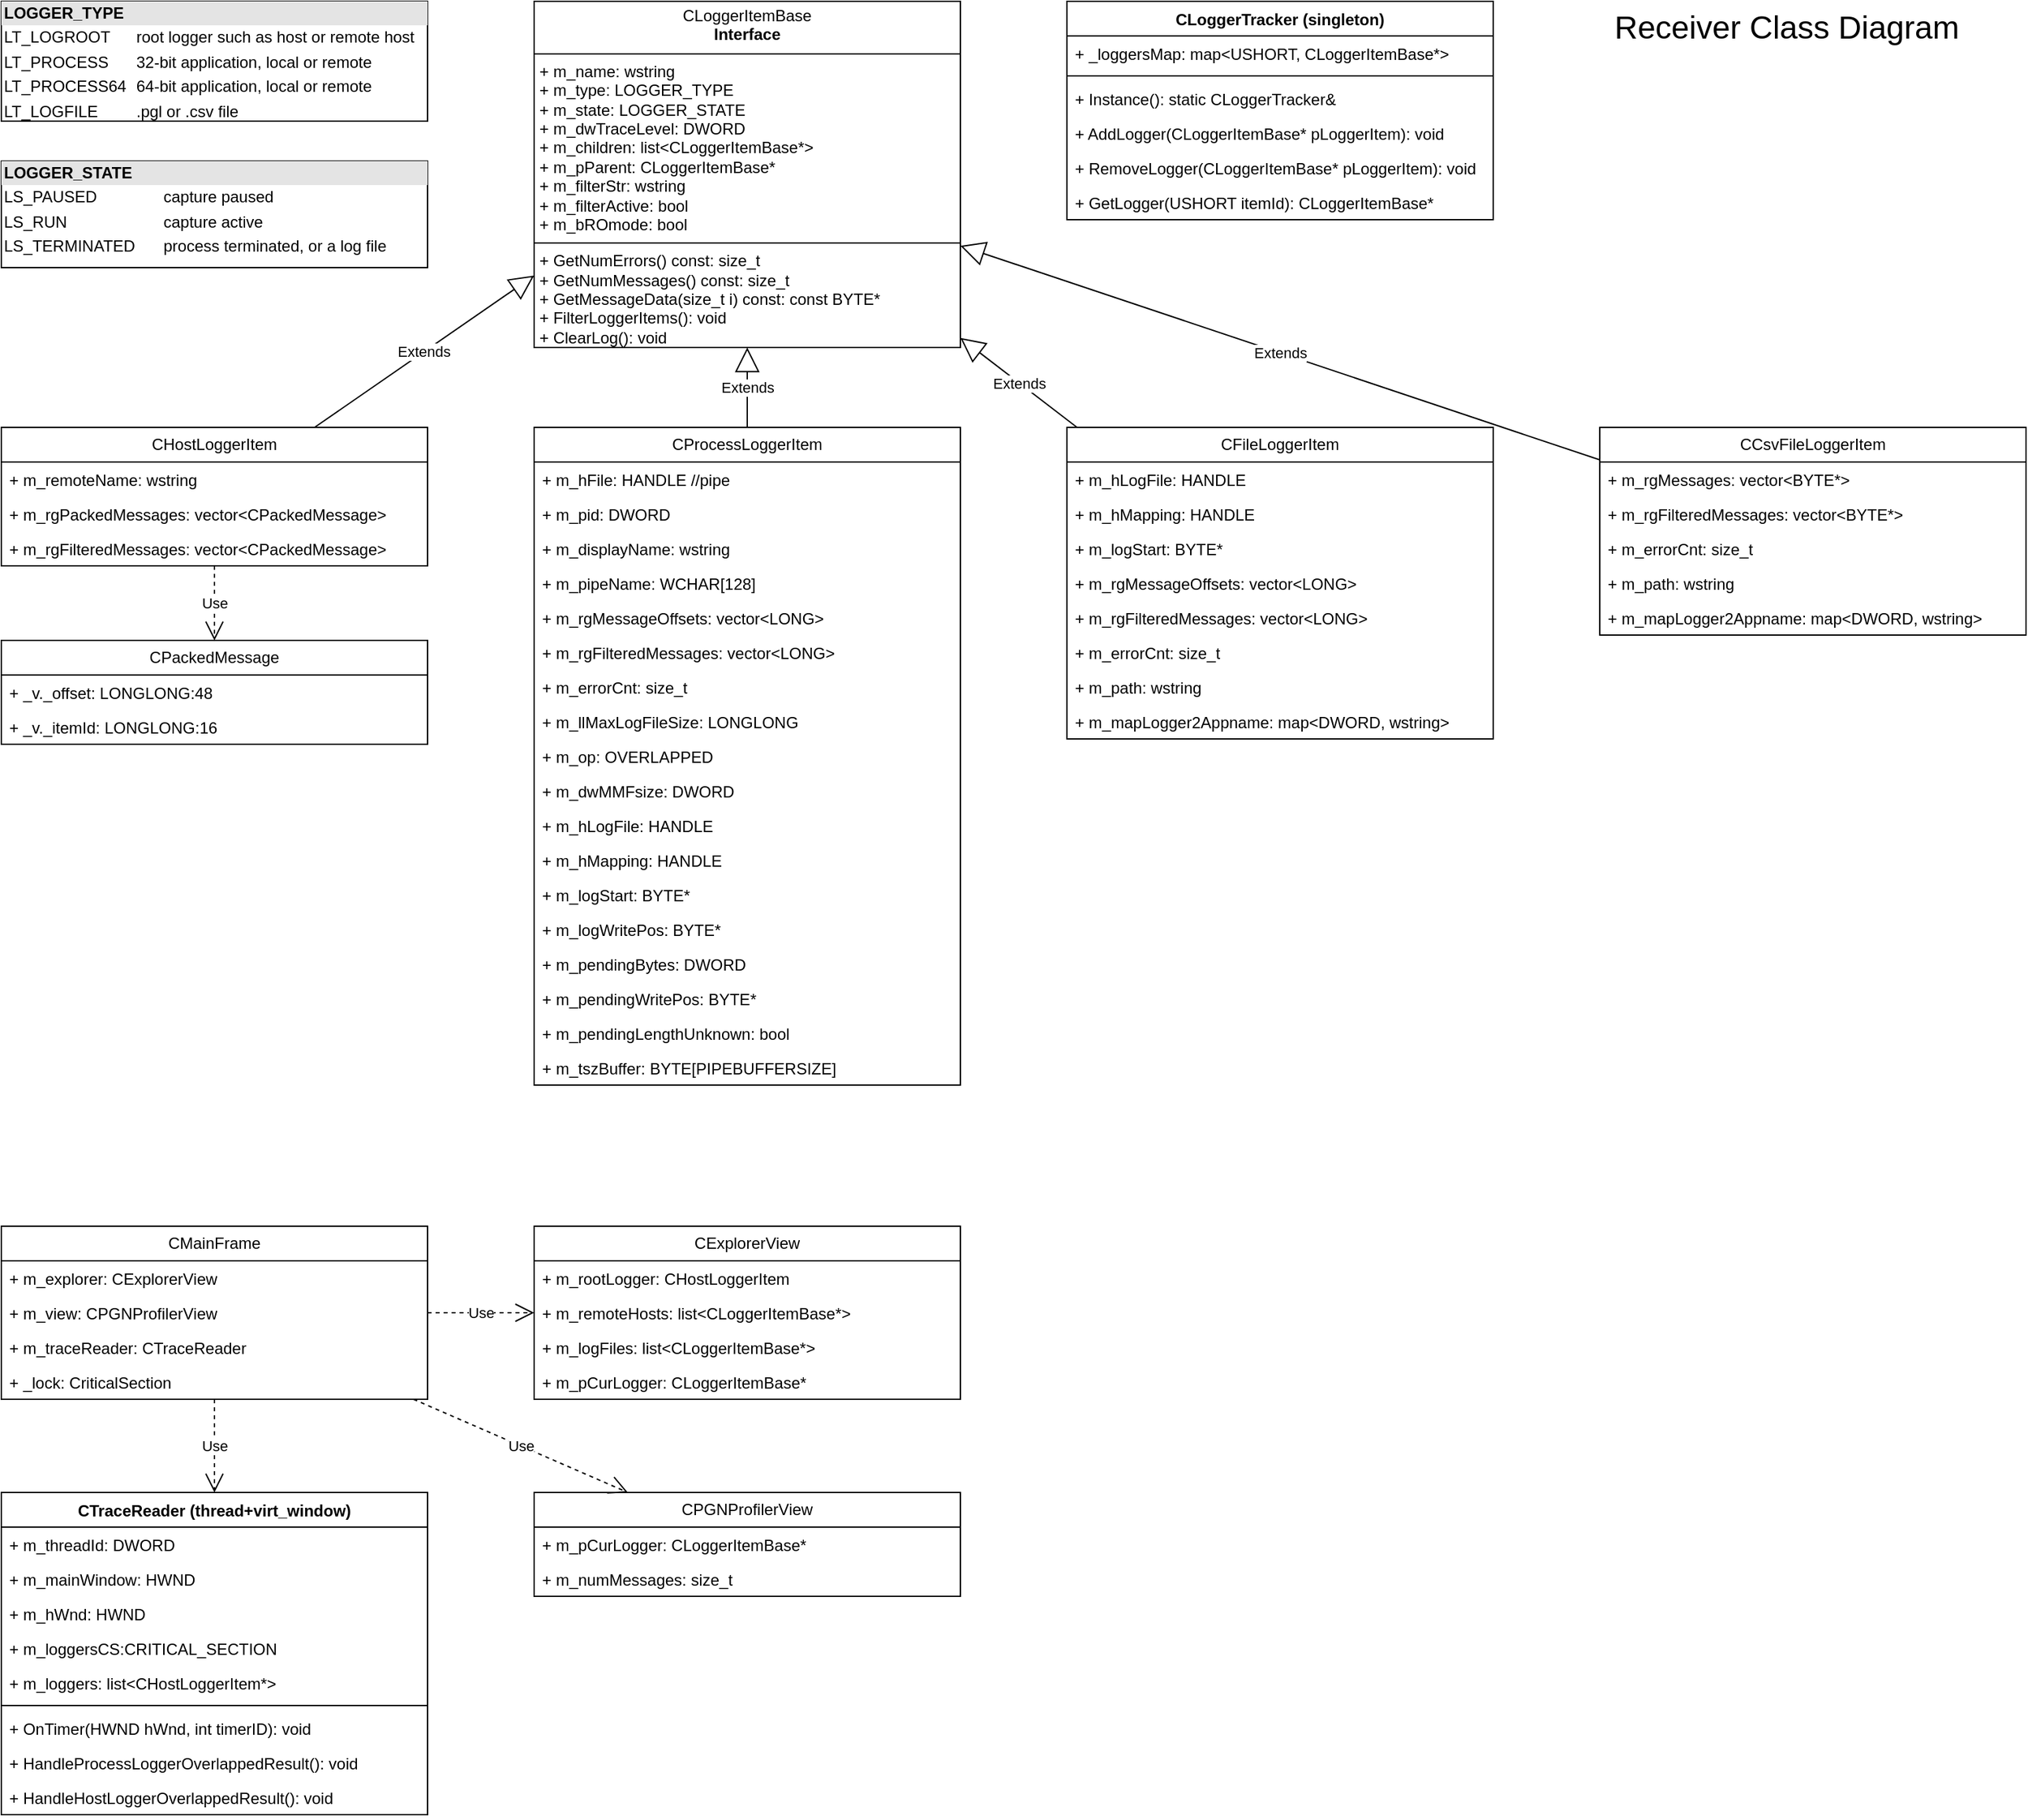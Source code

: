 <mxfile version="24.7.17" pages="2">
  <diagram name="Rcv Classes" id="UWhajokZ38RgtMSt8xlH">
    <mxGraphModel dx="2074" dy="1205" grid="1" gridSize="10" guides="1" tooltips="1" connect="1" arrows="1" fold="1" page="1" pageScale="2" pageWidth="850" pageHeight="1100" math="0" shadow="0">
      <root>
        <mxCell id="0" />
        <mxCell id="1" parent="0" />
        <mxCell id="wfjphnxRxJXE9nSPYc2k-1" value="CExplorerView" style="swimlane;fontStyle=0;childLayout=stackLayout;horizontal=1;startSize=26;fillColor=none;horizontalStack=0;resizeParent=1;resizeParentMax=0;resizeLast=0;collapsible=1;marginBottom=0;whiteSpace=wrap;html=1;" parent="1" vertex="1">
          <mxGeometry x="440" y="960" width="320" height="130" as="geometry" />
        </mxCell>
        <mxCell id="wfjphnxRxJXE9nSPYc2k-2" value="+ m_rootLogger: CHostLoggerItem" style="text;strokeColor=none;fillColor=none;align=left;verticalAlign=top;spacingLeft=4;spacingRight=4;overflow=hidden;rotatable=0;points=[[0,0.5],[1,0.5]];portConstraint=eastwest;whiteSpace=wrap;html=1;" parent="wfjphnxRxJXE9nSPYc2k-1" vertex="1">
          <mxGeometry y="26" width="320" height="26" as="geometry" />
        </mxCell>
        <mxCell id="wfjphnxRxJXE9nSPYc2k-3" value="+ m_remoteHosts: list&amp;lt;CLoggerItemBase*&amp;gt;" style="text;strokeColor=none;fillColor=none;align=left;verticalAlign=top;spacingLeft=4;spacingRight=4;overflow=hidden;rotatable=0;points=[[0,0.5],[1,0.5]];portConstraint=eastwest;whiteSpace=wrap;html=1;" parent="wfjphnxRxJXE9nSPYc2k-1" vertex="1">
          <mxGeometry y="52" width="320" height="26" as="geometry" />
        </mxCell>
        <mxCell id="wfjphnxRxJXE9nSPYc2k-4" value="+ m_logFiles: list&amp;lt;CLoggerItemBase*&amp;gt;" style="text;strokeColor=none;fillColor=none;align=left;verticalAlign=top;spacingLeft=4;spacingRight=4;overflow=hidden;rotatable=0;points=[[0,0.5],[1,0.5]];portConstraint=eastwest;whiteSpace=wrap;html=1;" parent="wfjphnxRxJXE9nSPYc2k-1" vertex="1">
          <mxGeometry y="78" width="320" height="26" as="geometry" />
        </mxCell>
        <mxCell id="wfjphnxRxJXE9nSPYc2k-7" value="+ m_pCurLogger: CLoggerItemBase*" style="text;strokeColor=none;fillColor=none;align=left;verticalAlign=top;spacingLeft=4;spacingRight=4;overflow=hidden;rotatable=0;points=[[0,0.5],[1,0.5]];portConstraint=eastwest;whiteSpace=wrap;html=1;" parent="wfjphnxRxJXE9nSPYc2k-1" vertex="1">
          <mxGeometry y="104" width="320" height="26" as="geometry" />
        </mxCell>
        <mxCell id="wfjphnxRxJXE9nSPYc2k-8" value="CHostLoggerItem" style="swimlane;fontStyle=0;childLayout=stackLayout;horizontal=1;startSize=26;fillColor=none;horizontalStack=0;resizeParent=1;resizeParentMax=0;resizeLast=0;collapsible=1;marginBottom=0;whiteSpace=wrap;html=1;" parent="1" vertex="1">
          <mxGeometry x="40" y="360" width="320" height="104" as="geometry" />
        </mxCell>
        <mxCell id="wfjphnxRxJXE9nSPYc2k-9" value="+ m_remoteName: wstring" style="text;strokeColor=none;fillColor=none;align=left;verticalAlign=top;spacingLeft=4;spacingRight=4;overflow=hidden;rotatable=0;points=[[0,0.5],[1,0.5]];portConstraint=eastwest;whiteSpace=wrap;html=1;" parent="wfjphnxRxJXE9nSPYc2k-8" vertex="1">
          <mxGeometry y="26" width="320" height="26" as="geometry" />
        </mxCell>
        <mxCell id="wfjphnxRxJXE9nSPYc2k-10" value="+ m_rgPackedMessages:&amp;nbsp;vector&amp;lt;CPackedMessage&amp;gt;" style="text;strokeColor=none;fillColor=none;align=left;verticalAlign=top;spacingLeft=4;spacingRight=4;overflow=hidden;rotatable=0;points=[[0,0.5],[1,0.5]];portConstraint=eastwest;whiteSpace=wrap;html=1;" parent="wfjphnxRxJXE9nSPYc2k-8" vertex="1">
          <mxGeometry y="52" width="320" height="26" as="geometry" />
        </mxCell>
        <mxCell id="wfjphnxRxJXE9nSPYc2k-11" value="+ m_rgFilteredMessages:&amp;nbsp;vector&amp;lt;CPackedMessage&amp;gt;" style="text;strokeColor=none;fillColor=none;align=left;verticalAlign=top;spacingLeft=4;spacingRight=4;overflow=hidden;rotatable=0;points=[[0,0.5],[1,0.5]];portConstraint=eastwest;whiteSpace=wrap;html=1;" parent="wfjphnxRxJXE9nSPYc2k-8" vertex="1">
          <mxGeometry y="78" width="320" height="26" as="geometry" />
        </mxCell>
        <mxCell id="oxedq6HxFDASkijP_ceo-3" value="&lt;div style=&quot;box-sizing:border-box;width:100%;background:#e4e4e4;padding:2px;&quot;&gt;&lt;font color=&quot;#000000&quot;&gt;&lt;b&gt;LOGGER_TYPE&lt;/b&gt;&lt;/font&gt;&lt;/div&gt;&lt;table style=&quot;width:100%;font-size:1em;&quot; cellpadding=&quot;2&quot; cellspacing=&quot;0&quot;&gt;&lt;tbody&gt;&lt;tr&gt;&lt;td&gt;LT_LOGROOT&lt;br&gt;&lt;/td&gt;&lt;td&gt;root logger such as host or remote host&lt;/td&gt;&lt;/tr&gt;&lt;tr&gt;&lt;td&gt;LT_PROCESS&lt;/td&gt;&lt;td&gt;32-bit application, local or remote&lt;/td&gt;&lt;/tr&gt;&lt;tr&gt;&lt;td&gt;LT_PROCESS64&lt;br&gt;&lt;/td&gt;&lt;td&gt;64-bit application, local or remote&lt;/td&gt;&lt;/tr&gt;&lt;tr&gt;&lt;td&gt;LT_LOGFILE&lt;/td&gt;&lt;td&gt;.pgl or .csv file&lt;/td&gt;&lt;/tr&gt;&lt;/tbody&gt;&lt;/table&gt;" style="verticalAlign=top;align=left;overflow=fill;html=1;whiteSpace=wrap;" parent="1" vertex="1">
          <mxGeometry x="40" y="40" width="320" height="90" as="geometry" />
        </mxCell>
        <mxCell id="oxedq6HxFDASkijP_ceo-5" value="&lt;div style=&quot;box-sizing:border-box;width:100%;background:#e4e4e4;padding:2px;&quot;&gt;&lt;font color=&quot;#000000&quot;&gt;&lt;b&gt;LOGGER_STATE&lt;/b&gt;&lt;/font&gt;&lt;/div&gt;&lt;table style=&quot;width:100%;font-size:1em;&quot; cellpadding=&quot;2&quot; cellspacing=&quot;0&quot;&gt;&lt;tbody&gt;&lt;tr&gt;&lt;td&gt;LS_PAUSED&lt;/td&gt;&lt;td&gt;capture paused&lt;/td&gt;&lt;/tr&gt;&lt;tr&gt;&lt;td&gt;LS_RUN&lt;/td&gt;&lt;td&gt;capture active&lt;/td&gt;&lt;/tr&gt;&lt;tr&gt;&lt;td&gt;LS_TERMINATED&lt;/td&gt;&lt;td&gt;process terminated, or a log file&lt;/td&gt;&lt;/tr&gt;&lt;/tbody&gt;&lt;/table&gt;" style="verticalAlign=top;align=left;overflow=fill;html=1;whiteSpace=wrap;" parent="1" vertex="1">
          <mxGeometry x="40" y="160" width="320" height="80" as="geometry" />
        </mxCell>
        <mxCell id="oxedq6HxFDASkijP_ceo-6" value="&lt;p style=&quot;margin:0px;margin-top:4px;text-align:center;&quot;&gt;CLoggerItemBase&lt;br&gt;&lt;b&gt;Interface&lt;/b&gt;&lt;/p&gt;&lt;hr size=&quot;1&quot; style=&quot;border-style:solid;&quot;&gt;&lt;p style=&quot;margin:0px;margin-left:4px;&quot;&gt;+ m_name: wstring&lt;/p&gt;&lt;p style=&quot;margin:0px;margin-left:4px;&quot;&gt;+ m_type: LOGGER_TYPE&lt;br&gt;&lt;/p&gt;&lt;p style=&quot;margin:0px;margin-left:4px;&quot;&gt;+ m_state: LOGGER_STATE&lt;br&gt;&lt;/p&gt;&lt;p style=&quot;margin:0px;margin-left:4px;&quot;&gt;&lt;span style=&quot;background-color: initial;&quot;&gt;+ m_dwTraceLevel: DWORD&lt;/span&gt;&lt;br&gt;&lt;/p&gt;&lt;p style=&quot;margin:0px;margin-left:4px;&quot;&gt;+ m_children: list&amp;lt;CLoggerItemBase*&amp;gt;&lt;span style=&quot;background-color: initial;&quot;&gt;&lt;br&gt;&lt;/span&gt;&lt;/p&gt;&lt;p style=&quot;margin:0px;margin-left:4px;&quot;&gt;+ m_pParent&lt;span style=&quot;background-color: initial;&quot;&gt;: CLoggerItemBase*&lt;/span&gt;&lt;span style=&quot;background-color: initial;&quot;&gt;&lt;br&gt;&lt;/span&gt;&lt;/p&gt;&lt;p style=&quot;margin:0px;margin-left:4px;&quot;&gt;+ m_filterStr: wstring&lt;br&gt;&lt;/p&gt;&lt;p style=&quot;margin:0px;margin-left:4px;&quot;&gt;+ m_filterActive: bool&lt;br&gt;&lt;/p&gt;&lt;p style=&quot;margin:0px;margin-left:4px;&quot;&gt;+ m_bROmode: bool&lt;/p&gt;&lt;hr size=&quot;1&quot; style=&quot;border-style:solid;&quot;&gt;&lt;p style=&quot;margin:0px;margin-left:4px;&quot;&gt;+ GetNumErrors() const:&amp;nbsp;size_t&lt;br&gt;+ GetNumMessages() const:&amp;nbsp;size_t&lt;/p&gt;&lt;p style=&quot;margin:0px;margin-left:4px;&quot;&gt;+&amp;nbsp;GetMessageData(size_t i) const: const BYTE*&lt;/p&gt;&lt;p style=&quot;margin:0px;margin-left:4px;&quot;&gt;+ FilterLoggerItems(): void&lt;br&gt;&lt;/p&gt;&lt;p style=&quot;margin:0px;margin-left:4px;&quot;&gt;+&amp;nbsp;ClearLog(): void&lt;/p&gt;" style="verticalAlign=top;align=left;overflow=fill;html=1;whiteSpace=wrap;" parent="1" vertex="1">
          <mxGeometry x="440" y="40" width="320" height="260" as="geometry" />
        </mxCell>
        <mxCell id="oxedq6HxFDASkijP_ceo-17" value="CProcessLoggerItem" style="swimlane;fontStyle=0;childLayout=stackLayout;horizontal=1;startSize=26;fillColor=none;horizontalStack=0;resizeParent=1;resizeParentMax=0;resizeLast=0;collapsible=1;marginBottom=0;whiteSpace=wrap;html=1;" parent="1" vertex="1">
          <mxGeometry x="440" y="360" width="320" height="494" as="geometry" />
        </mxCell>
        <mxCell id="oxedq6HxFDASkijP_ceo-18" value="+ m_hFile: HANDLE //pipe" style="text;strokeColor=none;fillColor=none;align=left;verticalAlign=top;spacingLeft=4;spacingRight=4;overflow=hidden;rotatable=0;points=[[0,0.5],[1,0.5]];portConstraint=eastwest;whiteSpace=wrap;html=1;" parent="oxedq6HxFDASkijP_ceo-17" vertex="1">
          <mxGeometry y="26" width="320" height="26" as="geometry" />
        </mxCell>
        <mxCell id="oxedq6HxFDASkijP_ceo-19" value="+ m_pid: DWORD" style="text;strokeColor=none;fillColor=none;align=left;verticalAlign=top;spacingLeft=4;spacingRight=4;overflow=hidden;rotatable=0;points=[[0,0.5],[1,0.5]];portConstraint=eastwest;whiteSpace=wrap;html=1;" parent="oxedq6HxFDASkijP_ceo-17" vertex="1">
          <mxGeometry y="52" width="320" height="26" as="geometry" />
        </mxCell>
        <mxCell id="oxedq6HxFDASkijP_ceo-20" value="+ m_displayName: wstring" style="text;strokeColor=none;fillColor=none;align=left;verticalAlign=top;spacingLeft=4;spacingRight=4;overflow=hidden;rotatable=0;points=[[0,0.5],[1,0.5]];portConstraint=eastwest;whiteSpace=wrap;html=1;" parent="oxedq6HxFDASkijP_ceo-17" vertex="1">
          <mxGeometry y="78" width="320" height="26" as="geometry" />
        </mxCell>
        <mxCell id="oxedq6HxFDASkijP_ceo-23" value="+ m_pipeName: WCHAR[128]" style="text;strokeColor=none;fillColor=none;align=left;verticalAlign=top;spacingLeft=4;spacingRight=4;overflow=hidden;rotatable=0;points=[[0,0.5],[1,0.5]];portConstraint=eastwest;whiteSpace=wrap;html=1;" parent="oxedq6HxFDASkijP_ceo-17" vertex="1">
          <mxGeometry y="104" width="320" height="26" as="geometry" />
        </mxCell>
        <mxCell id="oxedq6HxFDASkijP_ceo-24" value="+ m_rgMessageOffsets:&amp;nbsp;vector&amp;lt;LONG&amp;gt;" style="text;strokeColor=none;fillColor=none;align=left;verticalAlign=top;spacingLeft=4;spacingRight=4;overflow=hidden;rotatable=0;points=[[0,0.5],[1,0.5]];portConstraint=eastwest;whiteSpace=wrap;html=1;" parent="oxedq6HxFDASkijP_ceo-17" vertex="1">
          <mxGeometry y="130" width="320" height="26" as="geometry" />
        </mxCell>
        <mxCell id="oxedq6HxFDASkijP_ceo-25" value="+ m_rgFilteredMessages:&amp;nbsp;vector&amp;lt;LONG&amp;gt;" style="text;strokeColor=none;fillColor=none;align=left;verticalAlign=top;spacingLeft=4;spacingRight=4;overflow=hidden;rotatable=0;points=[[0,0.5],[1,0.5]];portConstraint=eastwest;whiteSpace=wrap;html=1;" parent="oxedq6HxFDASkijP_ceo-17" vertex="1">
          <mxGeometry y="156" width="320" height="26" as="geometry" />
        </mxCell>
        <mxCell id="oxedq6HxFDASkijP_ceo-26" value="+ m_errorCnt: size_t" style="text;strokeColor=none;fillColor=none;align=left;verticalAlign=top;spacingLeft=4;spacingRight=4;overflow=hidden;rotatable=0;points=[[0,0.5],[1,0.5]];portConstraint=eastwest;whiteSpace=wrap;html=1;" parent="oxedq6HxFDASkijP_ceo-17" vertex="1">
          <mxGeometry y="182" width="320" height="26" as="geometry" />
        </mxCell>
        <mxCell id="oxedq6HxFDASkijP_ceo-27" value="+&amp;nbsp;m_llMaxLogFileSize: LONGLONG" style="text;strokeColor=none;fillColor=none;align=left;verticalAlign=top;spacingLeft=4;spacingRight=4;overflow=hidden;rotatable=0;points=[[0,0.5],[1,0.5]];portConstraint=eastwest;whiteSpace=wrap;html=1;" parent="oxedq6HxFDASkijP_ceo-17" vertex="1">
          <mxGeometry y="208" width="320" height="26" as="geometry" />
        </mxCell>
        <mxCell id="oxedq6HxFDASkijP_ceo-28" value="+ m_op: OVERLAPPED" style="text;strokeColor=none;fillColor=none;align=left;verticalAlign=top;spacingLeft=4;spacingRight=4;overflow=hidden;rotatable=0;points=[[0,0.5],[1,0.5]];portConstraint=eastwest;whiteSpace=wrap;html=1;" parent="oxedq6HxFDASkijP_ceo-17" vertex="1">
          <mxGeometry y="234" width="320" height="26" as="geometry" />
        </mxCell>
        <mxCell id="oxedq6HxFDASkijP_ceo-29" value="+&amp;nbsp;m_dwMMFsize: DWORD" style="text;strokeColor=none;fillColor=none;align=left;verticalAlign=top;spacingLeft=4;spacingRight=4;overflow=hidden;rotatable=0;points=[[0,0.5],[1,0.5]];portConstraint=eastwest;whiteSpace=wrap;html=1;" parent="oxedq6HxFDASkijP_ceo-17" vertex="1">
          <mxGeometry y="260" width="320" height="26" as="geometry" />
        </mxCell>
        <mxCell id="oxedq6HxFDASkijP_ceo-30" value="+ m_hLogFile: HANDLE" style="text;strokeColor=none;fillColor=none;align=left;verticalAlign=top;spacingLeft=4;spacingRight=4;overflow=hidden;rotatable=0;points=[[0,0.5],[1,0.5]];portConstraint=eastwest;whiteSpace=wrap;html=1;" parent="oxedq6HxFDASkijP_ceo-17" vertex="1">
          <mxGeometry y="286" width="320" height="26" as="geometry" />
        </mxCell>
        <mxCell id="oxedq6HxFDASkijP_ceo-32" value="+ m_hMapping: HANDLE" style="text;strokeColor=none;fillColor=none;align=left;verticalAlign=top;spacingLeft=4;spacingRight=4;overflow=hidden;rotatable=0;points=[[0,0.5],[1,0.5]];portConstraint=eastwest;whiteSpace=wrap;html=1;" parent="oxedq6HxFDASkijP_ceo-17" vertex="1">
          <mxGeometry y="312" width="320" height="26" as="geometry" />
        </mxCell>
        <mxCell id="oxedq6HxFDASkijP_ceo-31" value="+ m_logStart: BYTE*" style="text;strokeColor=none;fillColor=none;align=left;verticalAlign=top;spacingLeft=4;spacingRight=4;overflow=hidden;rotatable=0;points=[[0,0.5],[1,0.5]];portConstraint=eastwest;whiteSpace=wrap;html=1;" parent="oxedq6HxFDASkijP_ceo-17" vertex="1">
          <mxGeometry y="338" width="320" height="26" as="geometry" />
        </mxCell>
        <mxCell id="oxedq6HxFDASkijP_ceo-33" value="+ m_logWritePos: BYTE*" style="text;strokeColor=none;fillColor=none;align=left;verticalAlign=top;spacingLeft=4;spacingRight=4;overflow=hidden;rotatable=0;points=[[0,0.5],[1,0.5]];portConstraint=eastwest;whiteSpace=wrap;html=1;" parent="oxedq6HxFDASkijP_ceo-17" vertex="1">
          <mxGeometry y="364" width="320" height="26" as="geometry" />
        </mxCell>
        <mxCell id="oxedq6HxFDASkijP_ceo-34" value="+&amp;nbsp;m_pendingBytes: DWORD" style="text;strokeColor=none;fillColor=none;align=left;verticalAlign=top;spacingLeft=4;spacingRight=4;overflow=hidden;rotatable=0;points=[[0,0.5],[1,0.5]];portConstraint=eastwest;whiteSpace=wrap;html=1;" parent="oxedq6HxFDASkijP_ceo-17" vertex="1">
          <mxGeometry y="390" width="320" height="26" as="geometry" />
        </mxCell>
        <mxCell id="oxedq6HxFDASkijP_ceo-35" value="+&amp;nbsp;m_pendingWritePos: BYTE*" style="text;strokeColor=none;fillColor=none;align=left;verticalAlign=top;spacingLeft=4;spacingRight=4;overflow=hidden;rotatable=0;points=[[0,0.5],[1,0.5]];portConstraint=eastwest;whiteSpace=wrap;html=1;" parent="oxedq6HxFDASkijP_ceo-17" vertex="1">
          <mxGeometry y="416" width="320" height="26" as="geometry" />
        </mxCell>
        <mxCell id="oxedq6HxFDASkijP_ceo-36" value="+&amp;nbsp;m_pendingLengthUnknown: bool" style="text;strokeColor=none;fillColor=none;align=left;verticalAlign=top;spacingLeft=4;spacingRight=4;overflow=hidden;rotatable=0;points=[[0,0.5],[1,0.5]];portConstraint=eastwest;whiteSpace=wrap;html=1;" parent="oxedq6HxFDASkijP_ceo-17" vertex="1">
          <mxGeometry y="442" width="320" height="26" as="geometry" />
        </mxCell>
        <mxCell id="oxedq6HxFDASkijP_ceo-37" value="+&amp;nbsp;m_tszBuffer: BYTE[PIPEBUFFERSIZE]" style="text;strokeColor=none;fillColor=none;align=left;verticalAlign=top;spacingLeft=4;spacingRight=4;overflow=hidden;rotatable=0;points=[[0,0.5],[1,0.5]];portConstraint=eastwest;whiteSpace=wrap;html=1;" parent="oxedq6HxFDASkijP_ceo-17" vertex="1">
          <mxGeometry y="468" width="320" height="26" as="geometry" />
        </mxCell>
        <mxCell id="oxedq6HxFDASkijP_ceo-21" value="Extends" style="endArrow=block;endSize=16;endFill=0;html=1;rounded=0;" parent="1" source="wfjphnxRxJXE9nSPYc2k-8" edge="1">
          <mxGeometry width="160" relative="1" as="geometry">
            <mxPoint x="180" y="300" as="sourcePoint" />
            <mxPoint x="440" y="246" as="targetPoint" />
          </mxGeometry>
        </mxCell>
        <mxCell id="oxedq6HxFDASkijP_ceo-22" value="Extends" style="endArrow=block;endSize=16;endFill=0;html=1;rounded=0;" parent="1" source="oxedq6HxFDASkijP_ceo-17" target="oxedq6HxFDASkijP_ceo-6" edge="1">
          <mxGeometry width="160" relative="1" as="geometry">
            <mxPoint x="650" y="330" as="sourcePoint" />
            <mxPoint x="760" y="300" as="targetPoint" />
          </mxGeometry>
        </mxCell>
        <mxCell id="oxedq6HxFDASkijP_ceo-38" value="CFileLoggerItem" style="swimlane;fontStyle=0;childLayout=stackLayout;horizontal=1;startSize=26;fillColor=none;horizontalStack=0;resizeParent=1;resizeParentMax=0;resizeLast=0;collapsible=1;marginBottom=0;whiteSpace=wrap;html=1;" parent="1" vertex="1">
          <mxGeometry x="840" y="360" width="320" height="234" as="geometry" />
        </mxCell>
        <mxCell id="oxedq6HxFDASkijP_ceo-39" value="+ m_hLogFile: HANDLE" style="text;strokeColor=none;fillColor=none;align=left;verticalAlign=top;spacingLeft=4;spacingRight=4;overflow=hidden;rotatable=0;points=[[0,0.5],[1,0.5]];portConstraint=eastwest;whiteSpace=wrap;html=1;" parent="oxedq6HxFDASkijP_ceo-38" vertex="1">
          <mxGeometry y="26" width="320" height="26" as="geometry" />
        </mxCell>
        <mxCell id="oxedq6HxFDASkijP_ceo-42" value="+ m_hMapping: HANDLE" style="text;strokeColor=none;fillColor=none;align=left;verticalAlign=top;spacingLeft=4;spacingRight=4;overflow=hidden;rotatable=0;points=[[0,0.5],[1,0.5]];portConstraint=eastwest;whiteSpace=wrap;html=1;" parent="oxedq6HxFDASkijP_ceo-38" vertex="1">
          <mxGeometry y="52" width="320" height="26" as="geometry" />
        </mxCell>
        <mxCell id="oxedq6HxFDASkijP_ceo-43" value="+ m_logStart: BYTE*" style="text;strokeColor=none;fillColor=none;align=left;verticalAlign=top;spacingLeft=4;spacingRight=4;overflow=hidden;rotatable=0;points=[[0,0.5],[1,0.5]];portConstraint=eastwest;whiteSpace=wrap;html=1;" parent="oxedq6HxFDASkijP_ceo-38" vertex="1">
          <mxGeometry y="78" width="320" height="26" as="geometry" />
        </mxCell>
        <mxCell id="oxedq6HxFDASkijP_ceo-40" value="+ m_rgMessageOffsets:&amp;nbsp;vector&amp;lt;LONG&amp;gt;" style="text;strokeColor=none;fillColor=none;align=left;verticalAlign=top;spacingLeft=4;spacingRight=4;overflow=hidden;rotatable=0;points=[[0,0.5],[1,0.5]];portConstraint=eastwest;whiteSpace=wrap;html=1;" parent="oxedq6HxFDASkijP_ceo-38" vertex="1">
          <mxGeometry y="104" width="320" height="26" as="geometry" />
        </mxCell>
        <mxCell id="oxedq6HxFDASkijP_ceo-41" value="+ m_rgFilteredMessages:&amp;nbsp;vector&amp;lt;LONG&amp;gt;" style="text;strokeColor=none;fillColor=none;align=left;verticalAlign=top;spacingLeft=4;spacingRight=4;overflow=hidden;rotatable=0;points=[[0,0.5],[1,0.5]];portConstraint=eastwest;whiteSpace=wrap;html=1;" parent="oxedq6HxFDASkijP_ceo-38" vertex="1">
          <mxGeometry y="130" width="320" height="26" as="geometry" />
        </mxCell>
        <mxCell id="oxedq6HxFDASkijP_ceo-44" value="+ m_errorCnt: size_t" style="text;strokeColor=none;fillColor=none;align=left;verticalAlign=top;spacingLeft=4;spacingRight=4;overflow=hidden;rotatable=0;points=[[0,0.5],[1,0.5]];portConstraint=eastwest;whiteSpace=wrap;html=1;" parent="oxedq6HxFDASkijP_ceo-38" vertex="1">
          <mxGeometry y="156" width="320" height="26" as="geometry" />
        </mxCell>
        <mxCell id="oxedq6HxFDASkijP_ceo-45" value="+&amp;nbsp;m_path: wstring" style="text;strokeColor=none;fillColor=none;align=left;verticalAlign=top;spacingLeft=4;spacingRight=4;overflow=hidden;rotatable=0;points=[[0,0.5],[1,0.5]];portConstraint=eastwest;whiteSpace=wrap;html=1;" parent="oxedq6HxFDASkijP_ceo-38" vertex="1">
          <mxGeometry y="182" width="320" height="26" as="geometry" />
        </mxCell>
        <mxCell id="oxedq6HxFDASkijP_ceo-46" value="+&amp;nbsp;m_mapLogger2Appname:&amp;nbsp;map&amp;lt;DWORD, wstring&amp;gt;" style="text;strokeColor=none;fillColor=none;align=left;verticalAlign=top;spacingLeft=4;spacingRight=4;overflow=hidden;rotatable=0;points=[[0,0.5],[1,0.5]];portConstraint=eastwest;whiteSpace=wrap;html=1;" parent="oxedq6HxFDASkijP_ceo-38" vertex="1">
          <mxGeometry y="208" width="320" height="26" as="geometry" />
        </mxCell>
        <mxCell id="oxedq6HxFDASkijP_ceo-47" value="Extends" style="endArrow=block;endSize=16;endFill=0;html=1;rounded=0;" parent="1" source="oxedq6HxFDASkijP_ceo-38" target="oxedq6HxFDASkijP_ceo-6" edge="1">
          <mxGeometry width="160" relative="1" as="geometry">
            <mxPoint x="800" y="370" as="sourcePoint" />
            <mxPoint x="680" y="300" as="targetPoint" />
          </mxGeometry>
        </mxCell>
        <mxCell id="oxedq6HxFDASkijP_ceo-48" value="CCsvFileLoggerItem" style="swimlane;fontStyle=0;childLayout=stackLayout;horizontal=1;startSize=26;fillColor=none;horizontalStack=0;resizeParent=1;resizeParentMax=0;resizeLast=0;collapsible=1;marginBottom=0;whiteSpace=wrap;html=1;" parent="1" vertex="1">
          <mxGeometry x="1240" y="360" width="320" height="156" as="geometry" />
        </mxCell>
        <mxCell id="oxedq6HxFDASkijP_ceo-52" value="+ m_rgMessages:&amp;nbsp;vector&amp;lt;BYTE*&amp;gt;" style="text;strokeColor=none;fillColor=none;align=left;verticalAlign=top;spacingLeft=4;spacingRight=4;overflow=hidden;rotatable=0;points=[[0,0.5],[1,0.5]];portConstraint=eastwest;whiteSpace=wrap;html=1;" parent="oxedq6HxFDASkijP_ceo-48" vertex="1">
          <mxGeometry y="26" width="320" height="26" as="geometry" />
        </mxCell>
        <mxCell id="oxedq6HxFDASkijP_ceo-53" value="+ m_rgFilteredMessages:&amp;nbsp;vector&amp;lt;BYTE*&amp;gt;" style="text;strokeColor=none;fillColor=none;align=left;verticalAlign=top;spacingLeft=4;spacingRight=4;overflow=hidden;rotatable=0;points=[[0,0.5],[1,0.5]];portConstraint=eastwest;whiteSpace=wrap;html=1;" parent="oxedq6HxFDASkijP_ceo-48" vertex="1">
          <mxGeometry y="52" width="320" height="26" as="geometry" />
        </mxCell>
        <mxCell id="oxedq6HxFDASkijP_ceo-54" value="+ m_errorCnt: size_t" style="text;strokeColor=none;fillColor=none;align=left;verticalAlign=top;spacingLeft=4;spacingRight=4;overflow=hidden;rotatable=0;points=[[0,0.5],[1,0.5]];portConstraint=eastwest;whiteSpace=wrap;html=1;" parent="oxedq6HxFDASkijP_ceo-48" vertex="1">
          <mxGeometry y="78" width="320" height="26" as="geometry" />
        </mxCell>
        <mxCell id="oxedq6HxFDASkijP_ceo-55" value="+&amp;nbsp;m_path: wstring" style="text;strokeColor=none;fillColor=none;align=left;verticalAlign=top;spacingLeft=4;spacingRight=4;overflow=hidden;rotatable=0;points=[[0,0.5],[1,0.5]];portConstraint=eastwest;whiteSpace=wrap;html=1;" parent="oxedq6HxFDASkijP_ceo-48" vertex="1">
          <mxGeometry y="104" width="320" height="26" as="geometry" />
        </mxCell>
        <mxCell id="oxedq6HxFDASkijP_ceo-56" value="+&amp;nbsp;m_mapLogger2Appname:&amp;nbsp;map&amp;lt;DWORD, wstring&amp;gt;" style="text;strokeColor=none;fillColor=none;align=left;verticalAlign=top;spacingLeft=4;spacingRight=4;overflow=hidden;rotatable=0;points=[[0,0.5],[1,0.5]];portConstraint=eastwest;whiteSpace=wrap;html=1;" parent="oxedq6HxFDASkijP_ceo-48" vertex="1">
          <mxGeometry y="130" width="320" height="26" as="geometry" />
        </mxCell>
        <mxCell id="oxedq6HxFDASkijP_ceo-57" value="Extends" style="endArrow=block;endSize=16;endFill=0;html=1;rounded=0;" parent="1" source="oxedq6HxFDASkijP_ceo-48" target="oxedq6HxFDASkijP_ceo-6" edge="1">
          <mxGeometry width="160" relative="1" as="geometry">
            <mxPoint x="1240" y="320" as="sourcePoint" />
            <mxPoint x="1280" y="270" as="targetPoint" />
          </mxGeometry>
        </mxCell>
        <mxCell id="oxedq6HxFDASkijP_ceo-58" value="CPackedMessage" style="swimlane;fontStyle=0;childLayout=stackLayout;horizontal=1;startSize=26;fillColor=none;horizontalStack=0;resizeParent=1;resizeParentMax=0;resizeLast=0;collapsible=1;marginBottom=0;whiteSpace=wrap;html=1;" parent="1" vertex="1">
          <mxGeometry x="40" y="520" width="320" height="78" as="geometry" />
        </mxCell>
        <mxCell id="oxedq6HxFDASkijP_ceo-59" value="+ _v._offset: LONGLONG:48" style="text;strokeColor=none;fillColor=none;align=left;verticalAlign=top;spacingLeft=4;spacingRight=4;overflow=hidden;rotatable=0;points=[[0,0.5],[1,0.5]];portConstraint=eastwest;whiteSpace=wrap;html=1;" parent="oxedq6HxFDASkijP_ceo-58" vertex="1">
          <mxGeometry y="26" width="320" height="26" as="geometry" />
        </mxCell>
        <mxCell id="oxedq6HxFDASkijP_ceo-60" value="+ _v._itemId: LONGLONG:16" style="text;strokeColor=none;fillColor=none;align=left;verticalAlign=top;spacingLeft=4;spacingRight=4;overflow=hidden;rotatable=0;points=[[0,0.5],[1,0.5]];portConstraint=eastwest;whiteSpace=wrap;html=1;" parent="oxedq6HxFDASkijP_ceo-58" vertex="1">
          <mxGeometry y="52" width="320" height="26" as="geometry" />
        </mxCell>
        <mxCell id="oxedq6HxFDASkijP_ceo-62" value="CLoggerTracker (singleton)" style="swimlane;fontStyle=1;align=center;verticalAlign=top;childLayout=stackLayout;horizontal=1;startSize=26;horizontalStack=0;resizeParent=1;resizeParentMax=0;resizeLast=0;collapsible=1;marginBottom=0;whiteSpace=wrap;html=1;" parent="1" vertex="1">
          <mxGeometry x="840" y="40" width="320" height="164" as="geometry" />
        </mxCell>
        <mxCell id="oxedq6HxFDASkijP_ceo-63" value="+ _loggersMap:&amp;nbsp;map&amp;lt;USHORT, CLoggerItemBase*&amp;gt;" style="text;strokeColor=none;fillColor=none;align=left;verticalAlign=top;spacingLeft=4;spacingRight=4;overflow=hidden;rotatable=0;points=[[0,0.5],[1,0.5]];portConstraint=eastwest;whiteSpace=wrap;html=1;" parent="oxedq6HxFDASkijP_ceo-62" vertex="1">
          <mxGeometry y="26" width="320" height="26" as="geometry" />
        </mxCell>
        <mxCell id="oxedq6HxFDASkijP_ceo-64" value="" style="line;strokeWidth=1;fillColor=none;align=left;verticalAlign=middle;spacingTop=-1;spacingLeft=3;spacingRight=3;rotatable=0;labelPosition=right;points=[];portConstraint=eastwest;strokeColor=inherit;" parent="oxedq6HxFDASkijP_ceo-62" vertex="1">
          <mxGeometry y="52" width="320" height="8" as="geometry" />
        </mxCell>
        <mxCell id="oxedq6HxFDASkijP_ceo-65" value="+ Instance():&amp;nbsp;static CLoggerTracker&amp;amp;" style="text;strokeColor=none;fillColor=none;align=left;verticalAlign=top;spacingLeft=4;spacingRight=4;overflow=hidden;rotatable=0;points=[[0,0.5],[1,0.5]];portConstraint=eastwest;whiteSpace=wrap;html=1;" parent="oxedq6HxFDASkijP_ceo-62" vertex="1">
          <mxGeometry y="60" width="320" height="26" as="geometry" />
        </mxCell>
        <mxCell id="oxedq6HxFDASkijP_ceo-67" value="+ AddLogger(CLoggerItemBase* pLoggerItem): void" style="text;strokeColor=none;fillColor=none;align=left;verticalAlign=top;spacingLeft=4;spacingRight=4;overflow=hidden;rotatable=0;points=[[0,0.5],[1,0.5]];portConstraint=eastwest;whiteSpace=wrap;html=1;" parent="oxedq6HxFDASkijP_ceo-62" vertex="1">
          <mxGeometry y="86" width="320" height="26" as="geometry" />
        </mxCell>
        <mxCell id="oxedq6HxFDASkijP_ceo-68" value="+ RemoveLogger(CLoggerItemBase* pLoggerItem): void" style="text;strokeColor=none;fillColor=none;align=left;verticalAlign=top;spacingLeft=4;spacingRight=4;overflow=hidden;rotatable=0;points=[[0,0.5],[1,0.5]];portConstraint=eastwest;whiteSpace=wrap;html=1;" parent="oxedq6HxFDASkijP_ceo-62" vertex="1">
          <mxGeometry y="112" width="320" height="26" as="geometry" />
        </mxCell>
        <mxCell id="oxedq6HxFDASkijP_ceo-69" value="+ GetLogger(USHORT itemId):&amp;nbsp;CLoggerItemBase*" style="text;strokeColor=none;fillColor=none;align=left;verticalAlign=top;spacingLeft=4;spacingRight=4;overflow=hidden;rotatable=0;points=[[0,0.5],[1,0.5]];portConstraint=eastwest;whiteSpace=wrap;html=1;" parent="oxedq6HxFDASkijP_ceo-62" vertex="1">
          <mxGeometry y="138" width="320" height="26" as="geometry" />
        </mxCell>
        <mxCell id="oxedq6HxFDASkijP_ceo-66" value="Use" style="endArrow=open;endSize=12;dashed=1;html=1;rounded=0;" parent="1" source="wfjphnxRxJXE9nSPYc2k-8" target="oxedq6HxFDASkijP_ceo-58" edge="1">
          <mxGeometry width="160" relative="1" as="geometry">
            <mxPoint x="290" y="500" as="sourcePoint" />
            <mxPoint x="450" y="510" as="targetPoint" />
          </mxGeometry>
        </mxCell>
        <mxCell id="oxedq6HxFDASkijP_ceo-70" value="CTraceReader (thread+virt_window)" style="swimlane;fontStyle=1;align=center;verticalAlign=top;childLayout=stackLayout;horizontal=1;startSize=26;horizontalStack=0;resizeParent=1;resizeParentMax=0;resizeLast=0;collapsible=1;marginBottom=0;whiteSpace=wrap;html=1;" parent="1" vertex="1">
          <mxGeometry x="40" y="1160" width="320" height="242" as="geometry" />
        </mxCell>
        <mxCell id="oxedq6HxFDASkijP_ceo-71" value="+ m_threadId: DWORD" style="text;strokeColor=none;fillColor=none;align=left;verticalAlign=top;spacingLeft=4;spacingRight=4;overflow=hidden;rotatable=0;points=[[0,0.5],[1,0.5]];portConstraint=eastwest;whiteSpace=wrap;html=1;" parent="oxedq6HxFDASkijP_ceo-70" vertex="1">
          <mxGeometry y="26" width="320" height="26" as="geometry" />
        </mxCell>
        <mxCell id="oxedq6HxFDASkijP_ceo-75" value="+ m_mainWindow: HWND" style="text;strokeColor=none;fillColor=none;align=left;verticalAlign=top;spacingLeft=4;spacingRight=4;overflow=hidden;rotatable=0;points=[[0,0.5],[1,0.5]];portConstraint=eastwest;whiteSpace=wrap;html=1;" parent="oxedq6HxFDASkijP_ceo-70" vertex="1">
          <mxGeometry y="52" width="320" height="26" as="geometry" />
        </mxCell>
        <mxCell id="oxedq6HxFDASkijP_ceo-74" value="+ m_hWnd: HWND" style="text;strokeColor=none;fillColor=none;align=left;verticalAlign=top;spacingLeft=4;spacingRight=4;overflow=hidden;rotatable=0;points=[[0,0.5],[1,0.5]];portConstraint=eastwest;whiteSpace=wrap;html=1;" parent="oxedq6HxFDASkijP_ceo-70" vertex="1">
          <mxGeometry y="78" width="320" height="26" as="geometry" />
        </mxCell>
        <mxCell id="oxedq6HxFDASkijP_ceo-77" value="+ m_loggersCS:CRITICAL_SECTION" style="text;strokeColor=none;fillColor=none;align=left;verticalAlign=top;spacingLeft=4;spacingRight=4;overflow=hidden;rotatable=0;points=[[0,0.5],[1,0.5]];portConstraint=eastwest;whiteSpace=wrap;html=1;" parent="oxedq6HxFDASkijP_ceo-70" vertex="1">
          <mxGeometry y="104" width="320" height="26" as="geometry" />
        </mxCell>
        <mxCell id="oxedq6HxFDASkijP_ceo-76" value="+&amp;nbsp;m_loggers:&amp;nbsp;list&amp;lt;CHostLoggerItem*&amp;gt;" style="text;strokeColor=none;fillColor=none;align=left;verticalAlign=top;spacingLeft=4;spacingRight=4;overflow=hidden;rotatable=0;points=[[0,0.5],[1,0.5]];portConstraint=eastwest;whiteSpace=wrap;html=1;" parent="oxedq6HxFDASkijP_ceo-70" vertex="1">
          <mxGeometry y="130" width="320" height="26" as="geometry" />
        </mxCell>
        <mxCell id="oxedq6HxFDASkijP_ceo-72" value="" style="line;strokeWidth=1;fillColor=none;align=left;verticalAlign=middle;spacingTop=-1;spacingLeft=3;spacingRight=3;rotatable=0;labelPosition=right;points=[];portConstraint=eastwest;strokeColor=inherit;" parent="oxedq6HxFDASkijP_ceo-70" vertex="1">
          <mxGeometry y="156" width="320" height="8" as="geometry" />
        </mxCell>
        <mxCell id="oxedq6HxFDASkijP_ceo-73" value="+ OnTimer(HWND hWnd, int timerID): void" style="text;strokeColor=none;fillColor=none;align=left;verticalAlign=top;spacingLeft=4;spacingRight=4;overflow=hidden;rotatable=0;points=[[0,0.5],[1,0.5]];portConstraint=eastwest;whiteSpace=wrap;html=1;" parent="oxedq6HxFDASkijP_ceo-70" vertex="1">
          <mxGeometry y="164" width="320" height="26" as="geometry" />
        </mxCell>
        <mxCell id="oxedq6HxFDASkijP_ceo-78" value="+ HandleProcessLoggerOverlappedResult(): void" style="text;strokeColor=none;fillColor=none;align=left;verticalAlign=top;spacingLeft=4;spacingRight=4;overflow=hidden;rotatable=0;points=[[0,0.5],[1,0.5]];portConstraint=eastwest;whiteSpace=wrap;html=1;" parent="oxedq6HxFDASkijP_ceo-70" vertex="1">
          <mxGeometry y="190" width="320" height="26" as="geometry" />
        </mxCell>
        <mxCell id="oxedq6HxFDASkijP_ceo-79" value="+&amp;nbsp;HandleHostLoggerOverlappedResult(): void" style="text;strokeColor=none;fillColor=none;align=left;verticalAlign=top;spacingLeft=4;spacingRight=4;overflow=hidden;rotatable=0;points=[[0,0.5],[1,0.5]];portConstraint=eastwest;whiteSpace=wrap;html=1;" parent="oxedq6HxFDASkijP_ceo-70" vertex="1">
          <mxGeometry y="216" width="320" height="26" as="geometry" />
        </mxCell>
        <mxCell id="oxedq6HxFDASkijP_ceo-80" value="CPGNProfilerView" style="swimlane;fontStyle=0;childLayout=stackLayout;horizontal=1;startSize=26;fillColor=none;horizontalStack=0;resizeParent=1;resizeParentMax=0;resizeLast=0;collapsible=1;marginBottom=0;whiteSpace=wrap;html=1;" parent="1" vertex="1">
          <mxGeometry x="440" y="1160" width="320" height="78" as="geometry" />
        </mxCell>
        <mxCell id="oxedq6HxFDASkijP_ceo-81" value="+&amp;nbsp;m_pCurLogger:&amp;nbsp;CLoggerItemBase*" style="text;strokeColor=none;fillColor=none;align=left;verticalAlign=top;spacingLeft=4;spacingRight=4;overflow=hidden;rotatable=0;points=[[0,0.5],[1,0.5]];portConstraint=eastwest;whiteSpace=wrap;html=1;" parent="oxedq6HxFDASkijP_ceo-80" vertex="1">
          <mxGeometry y="26" width="320" height="26" as="geometry" />
        </mxCell>
        <mxCell id="oxedq6HxFDASkijP_ceo-82" value="+&amp;nbsp;m_numMessages: size_t" style="text;strokeColor=none;fillColor=none;align=left;verticalAlign=top;spacingLeft=4;spacingRight=4;overflow=hidden;rotatable=0;points=[[0,0.5],[1,0.5]];portConstraint=eastwest;whiteSpace=wrap;html=1;" parent="oxedq6HxFDASkijP_ceo-80" vertex="1">
          <mxGeometry y="52" width="320" height="26" as="geometry" />
        </mxCell>
        <mxCell id="oxedq6HxFDASkijP_ceo-83" value="CMainFrame" style="swimlane;fontStyle=0;childLayout=stackLayout;horizontal=1;startSize=26;fillColor=none;horizontalStack=0;resizeParent=1;resizeParentMax=0;resizeLast=0;collapsible=1;marginBottom=0;whiteSpace=wrap;html=1;" parent="1" vertex="1">
          <mxGeometry x="40" y="960" width="320" height="130" as="geometry" />
        </mxCell>
        <mxCell id="oxedq6HxFDASkijP_ceo-84" value="+&amp;nbsp;m_explorer:&amp;nbsp;CExplorerView" style="text;strokeColor=none;fillColor=none;align=left;verticalAlign=top;spacingLeft=4;spacingRight=4;overflow=hidden;rotatable=0;points=[[0,0.5],[1,0.5]];portConstraint=eastwest;whiteSpace=wrap;html=1;" parent="oxedq6HxFDASkijP_ceo-83" vertex="1">
          <mxGeometry y="26" width="320" height="26" as="geometry" />
        </mxCell>
        <mxCell id="oxedq6HxFDASkijP_ceo-85" value="+&amp;nbsp;m_view:&amp;nbsp;CPGNProfilerView" style="text;strokeColor=none;fillColor=none;align=left;verticalAlign=top;spacingLeft=4;spacingRight=4;overflow=hidden;rotatable=0;points=[[0,0.5],[1,0.5]];portConstraint=eastwest;whiteSpace=wrap;html=1;" parent="oxedq6HxFDASkijP_ceo-83" vertex="1">
          <mxGeometry y="52" width="320" height="26" as="geometry" />
        </mxCell>
        <mxCell id="oxedq6HxFDASkijP_ceo-86" value="+ m_traceReader:&amp;nbsp;CTraceReader" style="text;strokeColor=none;fillColor=none;align=left;verticalAlign=top;spacingLeft=4;spacingRight=4;overflow=hidden;rotatable=0;points=[[0,0.5],[1,0.5]];portConstraint=eastwest;whiteSpace=wrap;html=1;" parent="oxedq6HxFDASkijP_ceo-83" vertex="1">
          <mxGeometry y="78" width="320" height="26" as="geometry" />
        </mxCell>
        <mxCell id="oxedq6HxFDASkijP_ceo-87" value="+&amp;nbsp;_lock:&amp;nbsp;CriticalSection" style="text;strokeColor=none;fillColor=none;align=left;verticalAlign=top;spacingLeft=4;spacingRight=4;overflow=hidden;rotatable=0;points=[[0,0.5],[1,0.5]];portConstraint=eastwest;whiteSpace=wrap;html=1;" parent="oxedq6HxFDASkijP_ceo-83" vertex="1">
          <mxGeometry y="104" width="320" height="26" as="geometry" />
        </mxCell>
        <mxCell id="oxedq6HxFDASkijP_ceo-88" value="Use" style="endArrow=open;endSize=12;dashed=1;html=1;rounded=0;" parent="1" source="oxedq6HxFDASkijP_ceo-83" target="wfjphnxRxJXE9nSPYc2k-1" edge="1">
          <mxGeometry width="160" relative="1" as="geometry">
            <mxPoint x="140" y="1190" as="sourcePoint" />
            <mxPoint x="420" y="930" as="targetPoint" />
          </mxGeometry>
        </mxCell>
        <mxCell id="oxedq6HxFDASkijP_ceo-89" value="Use" style="endArrow=open;endSize=12;dashed=1;html=1;rounded=0;" parent="1" source="oxedq6HxFDASkijP_ceo-83" target="oxedq6HxFDASkijP_ceo-80" edge="1">
          <mxGeometry width="160" relative="1" as="geometry">
            <mxPoint x="170" y="1200" as="sourcePoint" />
            <mxPoint x="400" y="1140" as="targetPoint" />
          </mxGeometry>
        </mxCell>
        <mxCell id="oxedq6HxFDASkijP_ceo-90" value="Use" style="endArrow=open;endSize=12;dashed=1;html=1;rounded=0;" parent="1" source="oxedq6HxFDASkijP_ceo-83" target="oxedq6HxFDASkijP_ceo-70" edge="1">
          <mxGeometry width="160" relative="1" as="geometry">
            <mxPoint x="170" y="1110" as="sourcePoint" />
            <mxPoint x="250" y="1130" as="targetPoint" />
          </mxGeometry>
        </mxCell>
        <mxCell id="oxedq6HxFDASkijP_ceo-91" value="Receiver Class Diagram" style="text;html=1;align=center;verticalAlign=middle;resizable=0;points=[];autosize=1;strokeColor=none;fillColor=none;fontSize=24;" parent="1" vertex="1">
          <mxGeometry x="1240" y="40" width="280" height="40" as="geometry" />
        </mxCell>
      </root>
    </mxGraphModel>
  </diagram>
  <diagram id="CUFrF76zvUBW_SLUUiRW" name="Snd Classes">
    <mxGraphModel dx="2074" dy="1205" grid="1" gridSize="10" guides="1" tooltips="1" connect="1" arrows="1" fold="1" page="1" pageScale="2" pageWidth="850" pageHeight="1100" math="0" shadow="0">
      <root>
        <mxCell id="0" />
        <mxCell id="1" parent="0" />
        <mxCell id="o2fHaPVTxburHWxgGlT0-1" value="DH_PIPE" style="swimlane;fontStyle=1;align=center;verticalAlign=top;childLayout=stackLayout;horizontal=1;startSize=26;horizontalStack=0;resizeParent=1;resizeParentMax=0;resizeLast=0;collapsible=1;marginBottom=0;whiteSpace=wrap;html=1;" parent="1" vertex="1">
          <mxGeometry x="440" y="40" width="320" height="528" as="geometry">
            <mxRectangle x="440" y="40" width="90" height="30" as="alternateBounds" />
          </mxGeometry>
        </mxCell>
        <mxCell id="o2fHaPVTxburHWxgGlT0-2" value="+ m_pipeCS:&amp;nbsp;CRITICAL_SECTION" style="text;strokeColor=none;fillColor=none;align=left;verticalAlign=top;spacingLeft=4;spacingRight=4;overflow=hidden;rotatable=0;points=[[0,0.5],[1,0.5]];portConstraint=eastwest;whiteSpace=wrap;html=1;" parent="o2fHaPVTxburHWxgGlT0-1" vertex="1">
          <mxGeometry y="26" width="320" height="26" as="geometry" />
        </mxCell>
        <mxCell id="G1drTpyBA8WG2RzDrL4C-5" value="+ m_state:&amp;nbsp;DH_STATE" style="text;strokeColor=none;fillColor=none;align=left;verticalAlign=top;spacingLeft=4;spacingRight=4;overflow=hidden;rotatable=0;points=[[0,0.5],[1,0.5]];portConstraint=eastwest;whiteSpace=wrap;html=1;" parent="o2fHaPVTxburHWxgGlT0-1" vertex="1">
          <mxGeometry y="52" width="320" height="26" as="geometry" />
        </mxCell>
        <mxCell id="G1drTpyBA8WG2RzDrL4C-7" value="+&amp;nbsp;m_hPipe:&amp;nbsp;HANDLE" style="text;strokeColor=none;fillColor=none;align=left;verticalAlign=top;spacingLeft=4;spacingRight=4;overflow=hidden;rotatable=0;points=[[0,0.5],[1,0.5]];portConstraint=eastwest;whiteSpace=wrap;html=1;" parent="o2fHaPVTxburHWxgGlT0-1" vertex="1">
          <mxGeometry y="78" width="320" height="26" as="geometry" />
        </mxCell>
        <mxCell id="G1drTpyBA8WG2RzDrL4C-6" value="+&amp;nbsp;m_evtStopPipeMonitor:&amp;nbsp;HANDLE" style="text;strokeColor=none;fillColor=none;align=left;verticalAlign=top;spacingLeft=4;spacingRight=4;overflow=hidden;rotatable=0;points=[[0,0.5],[1,0.5]];portConstraint=eastwest;whiteSpace=wrap;html=1;" parent="o2fHaPVTxburHWxgGlT0-1" vertex="1">
          <mxGeometry y="104" width="320" height="26" as="geometry" />
        </mxCell>
        <mxCell id="G1drTpyBA8WG2RzDrL4C-8" value="+&amp;nbsp;m_evtPipeMonitorFinished:&amp;nbsp;HANDLE" style="text;strokeColor=none;fillColor=none;align=left;verticalAlign=top;spacingLeft=4;spacingRight=4;overflow=hidden;rotatable=0;points=[[0,0.5],[1,0.5]];portConstraint=eastwest;whiteSpace=wrap;html=1;" parent="o2fHaPVTxburHWxgGlT0-1" vertex="1">
          <mxGeometry y="130" width="320" height="26" as="geometry" />
        </mxCell>
        <mxCell id="G1drTpyBA8WG2RzDrL4C-10" value="+&amp;nbsp;m_hCommThread:&amp;nbsp;HANDLE" style="text;strokeColor=none;fillColor=none;align=left;verticalAlign=top;spacingLeft=4;spacingRight=4;overflow=hidden;rotatable=0;points=[[0,0.5],[1,0.5]];portConstraint=eastwest;whiteSpace=wrap;html=1;" parent="o2fHaPVTxburHWxgGlT0-1" vertex="1">
          <mxGeometry y="156" width="320" height="26" as="geometry" />
        </mxCell>
        <mxCell id="G1drTpyBA8WG2RzDrL4C-9" value="+ m_op: OVERLAPPED" style="text;strokeColor=none;fillColor=none;align=left;verticalAlign=top;spacingLeft=4;spacingRight=4;overflow=hidden;rotatable=0;points=[[0,0.5],[1,0.5]];portConstraint=eastwest;whiteSpace=wrap;html=1;" parent="o2fHaPVTxburHWxgGlT0-1" vertex="1">
          <mxGeometry y="182" width="320" height="26" as="geometry" />
        </mxCell>
        <mxCell id="G1drTpyBA8WG2RzDrL4C-12" value="+&amp;nbsp;m_dwTraceLevel: DWORD" style="text;strokeColor=none;fillColor=none;align=left;verticalAlign=top;spacingLeft=4;spacingRight=4;overflow=hidden;rotatable=0;points=[[0,0.5],[1,0.5]];portConstraint=eastwest;whiteSpace=wrap;html=1;" parent="o2fHaPVTxburHWxgGlT0-1" vertex="1">
          <mxGeometry y="208" width="320" height="26" as="geometry" />
        </mxCell>
        <mxCell id="G1drTpyBA8WG2RzDrL4C-11" value="+&amp;nbsp;m_dwParamFormat: DWORD" style="text;strokeColor=none;fillColor=none;align=left;verticalAlign=top;spacingLeft=4;spacingRight=4;overflow=hidden;rotatable=0;points=[[0,0.5],[1,0.5]];portConstraint=eastwest;whiteSpace=wrap;html=1;" parent="o2fHaPVTxburHWxgGlT0-1" vertex="1">
          <mxGeometry y="234" width="320" height="26" as="geometry" />
        </mxCell>
        <mxCell id="G1drTpyBA8WG2RzDrL4C-13" value="+&amp;nbsp;m_OnClientConnected: void(*)(DH_PIPE*)" style="text;strokeColor=none;fillColor=none;align=left;verticalAlign=top;spacingLeft=4;spacingRight=4;overflow=hidden;rotatable=0;points=[[0,0.5],[1,0.5]];portConstraint=eastwest;whiteSpace=wrap;html=1;" parent="o2fHaPVTxburHWxgGlT0-1" vertex="1">
          <mxGeometry y="260" width="320" height="26" as="geometry" />
        </mxCell>
        <mxCell id="G1drTpyBA8WG2RzDrL4C-14" value="+&amp;nbsp;m_OnClientDisconnected: void(*)(DH_PIPE*)" style="text;strokeColor=none;fillColor=none;align=left;verticalAlign=top;spacingLeft=4;spacingRight=4;overflow=hidden;rotatable=0;points=[[0,0.5],[1,0.5]];portConstraint=eastwest;whiteSpace=wrap;html=1;" parent="o2fHaPVTxburHWxgGlT0-1" vertex="1">
          <mxGeometry y="286" width="320" height="26" as="geometry" />
        </mxCell>
        <mxCell id="o2fHaPVTxburHWxgGlT0-3" value="" style="line;strokeWidth=1;fillColor=none;align=left;verticalAlign=middle;spacingTop=-1;spacingLeft=3;spacingRight=3;rotatable=0;labelPosition=right;points=[];portConstraint=eastwest;strokeColor=inherit;" parent="o2fHaPVTxburHWxgGlT0-1" vertex="1">
          <mxGeometry y="312" width="320" height="8" as="geometry" />
        </mxCell>
        <mxCell id="o2fHaPVTxburHWxgGlT0-4" value="+ StartComm(): void" style="text;strokeColor=none;fillColor=none;align=left;verticalAlign=top;spacingLeft=4;spacingRight=4;overflow=hidden;rotatable=0;points=[[0,0.5],[1,0.5]];portConstraint=eastwest;whiteSpace=wrap;html=1;" parent="o2fHaPVTxburHWxgGlT0-1" vertex="1">
          <mxGeometry y="320" width="320" height="26" as="geometry" />
        </mxCell>
        <mxCell id="G1drTpyBA8WG2RzDrL4C-1" value="+ StopComm(): void" style="text;strokeColor=none;fillColor=none;align=left;verticalAlign=top;spacingLeft=4;spacingRight=4;overflow=hidden;rotatable=0;points=[[0,0.5],[1,0.5]];portConstraint=eastwest;whiteSpace=wrap;html=1;" parent="o2fHaPVTxburHWxgGlT0-1" vertex="1">
          <mxGeometry y="346" width="320" height="26" as="geometry" />
        </mxCell>
        <mxCell id="G1drTpyBA8WG2RzDrL4C-2" value="+ GetPipeHandle() const: HANDLE" style="text;strokeColor=none;fillColor=none;align=left;verticalAlign=top;spacingLeft=4;spacingRight=4;overflow=hidden;rotatable=0;points=[[0,0.5],[1,0.5]];portConstraint=eastwest;whiteSpace=wrap;html=1;" parent="o2fHaPVTxburHWxgGlT0-1" vertex="1">
          <mxGeometry y="372" width="320" height="26" as="geometry" />
        </mxCell>
        <mxCell id="G1drTpyBA8WG2RzDrL4C-3" value="+ &amp;nbsp;IsCommActive() const: bool" style="text;strokeColor=none;fillColor=none;align=left;verticalAlign=top;spacingLeft=4;spacingRight=4;overflow=hidden;rotatable=0;points=[[0,0.5],[1,0.5]];portConstraint=eastwest;whiteSpace=wrap;html=1;" parent="o2fHaPVTxburHWxgGlT0-1" vertex="1">
          <mxGeometry y="398" width="320" height="26" as="geometry" />
        </mxCell>
        <mxCell id="G1drTpyBA8WG2RzDrL4C-4" value="+ GetPipeState() const: DH_STATE" style="text;strokeColor=none;fillColor=none;align=left;verticalAlign=top;spacingLeft=4;spacingRight=4;overflow=hidden;rotatable=0;points=[[0,0.5],[1,0.5]];portConstraint=eastwest;whiteSpace=wrap;html=1;" parent="o2fHaPVTxburHWxgGlT0-1" vertex="1">
          <mxGeometry y="424" width="320" height="26" as="geometry" />
        </mxCell>
        <mxCell id="G1drTpyBA8WG2RzDrL4C-17" value="+ GetTraceLevel(): DWORD" style="text;strokeColor=none;fillColor=none;align=left;verticalAlign=top;spacingLeft=4;spacingRight=4;overflow=hidden;rotatable=0;points=[[0,0.5],[1,0.5]];portConstraint=eastwest;whiteSpace=wrap;html=1;" parent="o2fHaPVTxburHWxgGlT0-1" vertex="1">
          <mxGeometry y="450" width="320" height="26" as="geometry" />
        </mxCell>
        <mxCell id="G1drTpyBA8WG2RzDrL4C-18" value="+ GetParamFormat() const: DWORD" style="text;strokeColor=none;fillColor=none;align=left;verticalAlign=top;spacingLeft=4;spacingRight=4;overflow=hidden;rotatable=0;points=[[0,0.5],[1,0.5]];portConstraint=eastwest;whiteSpace=wrap;html=1;" parent="o2fHaPVTxburHWxgGlT0-1" vertex="1">
          <mxGeometry y="476" width="320" height="26" as="geometry" />
        </mxCell>
        <mxCell id="G1drTpyBA8WG2RzDrL4C-19" value="+ PipeMonitorThread(LPVOID pParam): static DWORD" style="text;strokeColor=none;fillColor=none;align=left;verticalAlign=top;spacingLeft=4;spacingRight=4;overflow=hidden;rotatable=0;points=[[0,0.5],[1,0.5]];portConstraint=eastwest;whiteSpace=wrap;html=1;" parent="o2fHaPVTxburHWxgGlT0-1" vertex="1">
          <mxGeometry y="502" width="320" height="26" as="geometry" />
        </mxCell>
        <mxCell id="wuIqINjODyEhfiV5nPqK-1" value="&lt;div style=&quot;box-sizing:border-box;width:100%;background:#e4e4e4;padding:2px;&quot;&gt;&lt;font color=&quot;#000000&quot;&gt;&lt;b&gt;DH_STATE&lt;/b&gt;&lt;/font&gt;&lt;/div&gt;&lt;table style=&quot;width:100%;font-size:1em;&quot; cellpadding=&quot;2&quot; cellspacing=&quot;0&quot;&gt;&lt;tbody&gt;&lt;tr&gt;&lt;td&gt;PIPE_INITIAL&lt;/td&gt;&lt;td&gt;initial&lt;/td&gt;&lt;/tr&gt;&lt;tr&gt;&lt;td&gt;PIPE_CONNECTED&lt;/td&gt;&lt;td&gt;connected&lt;/td&gt;&lt;/tr&gt;&lt;tr&gt;&lt;td&gt;&lt;br&gt;&lt;/td&gt;&lt;td&gt;&lt;br&gt;&lt;/td&gt;&lt;/tr&gt;&lt;/tbody&gt;&lt;/table&gt;" style="verticalAlign=top;align=left;overflow=fill;html=1;whiteSpace=wrap;" parent="1" vertex="1">
          <mxGeometry x="40" y="40" width="320" height="80" as="geometry" />
        </mxCell>
        <mxCell id="G1drTpyBA8WG2RzDrL4C-15" value="&lt;div style=&quot;box-sizing:border-box;width:100%;background:#e4e4e4;padding:2px;&quot;&gt;&lt;font color=&quot;#000000&quot;&gt;&lt;b&gt;Trace Level (DWORD)&lt;/b&gt;&lt;/font&gt;&lt;/div&gt;&lt;table style=&quot;width:100%;font-size:1em;&quot; cellpadding=&quot;2&quot; cellspacing=&quot;0&quot;&gt;&lt;tbody&gt;&lt;tr&gt;&lt;td&gt;0&lt;/td&gt;&lt;td&gt;only SQL statements&lt;/td&gt;&lt;/tr&gt;&lt;tr&gt;&lt;td&gt;1,2,3&lt;/td&gt;&lt;td&gt;comments levels&lt;/td&gt;&lt;/tr&gt;&lt;tr&gt;&lt;td&gt;&lt;br&gt;&lt;/td&gt;&lt;td&gt;&lt;br&gt;&lt;/td&gt;&lt;/tr&gt;&lt;/tbody&gt;&lt;/table&gt;" style="verticalAlign=top;align=left;overflow=fill;html=1;whiteSpace=wrap;" parent="1" vertex="1">
          <mxGeometry x="40" y="160" width="320" height="80" as="geometry" />
        </mxCell>
        <mxCell id="G1drTpyBA8WG2RzDrL4C-16" value="&lt;div style=&quot;box-sizing:border-box;width:100%;background:#e4e4e4;padding:2px;&quot;&gt;&lt;font color=&quot;#000000&quot;&gt;&lt;b&gt;Param Format (DWORD)&lt;/b&gt;&lt;/font&gt;&lt;/div&gt;&lt;table style=&quot;width:100%;font-size:1em;&quot; cellpadding=&quot;2&quot; cellspacing=&quot;0&quot;&gt;&lt;tbody&gt;&lt;tr&gt;&lt;td&gt;0&lt;/td&gt;&lt;td&gt;default&lt;/td&gt;&lt;/tr&gt;&lt;tr&gt;&lt;td&gt;1&lt;/td&gt;&lt;td&gt;no truncation&lt;/td&gt;&lt;/tr&gt;&lt;tr&gt;&lt;td&gt;2&lt;/td&gt;&lt;td&gt;pgAdmin compatible&lt;br&gt;&lt;/td&gt;&lt;/tr&gt;&lt;/tbody&gt;&lt;/table&gt;" style="verticalAlign=top;align=left;overflow=fill;html=1;whiteSpace=wrap;" parent="1" vertex="1">
          <mxGeometry x="40" y="280" width="320" height="80" as="geometry" />
        </mxCell>
        <mxCell id="G1drTpyBA8WG2RzDrL4C-20" value="CDHPipes" style="swimlane;fontStyle=1;align=center;verticalAlign=top;childLayout=stackLayout;horizontal=1;startSize=26;horizontalStack=0;resizeParent=1;resizeParentMax=0;resizeLast=0;collapsible=1;marginBottom=0;whiteSpace=wrap;html=1;" parent="1" vertex="1">
          <mxGeometry x="840" y="40" width="320" height="536" as="geometry" />
        </mxCell>
        <mxCell id="G1drTpyBA8WG2RzDrL4C-21" value="+ m_rwpPipes:&amp;nbsp;ReadWriteProtector" style="text;strokeColor=none;fillColor=none;align=left;verticalAlign=top;spacingLeft=4;spacingRight=4;overflow=hidden;rotatable=0;points=[[0,0.5],[1,0.5]];portConstraint=eastwest;whiteSpace=wrap;html=1;" parent="G1drTpyBA8WG2RzDrL4C-20" vertex="1">
          <mxGeometry y="26" width="320" height="26" as="geometry" />
        </mxCell>
        <mxCell id="G1drTpyBA8WG2RzDrL4C-26" value="+&amp;nbsp;m_availablePipes: int" style="text;strokeColor=none;fillColor=none;align=left;verticalAlign=top;spacingLeft=4;spacingRight=4;overflow=hidden;rotatable=0;points=[[0,0.5],[1,0.5]];portConstraint=eastwest;whiteSpace=wrap;html=1;" parent="G1drTpyBA8WG2RzDrL4C-20" vertex="1">
          <mxGeometry y="52" width="320" height="26" as="geometry" />
        </mxCell>
        <mxCell id="G1drTpyBA8WG2RzDrL4C-27" value="+&amp;nbsp;m_bConnected: bool // true if any connected" style="text;strokeColor=none;fillColor=none;align=left;verticalAlign=top;spacingLeft=4;spacingRight=4;overflow=hidden;rotatable=0;points=[[0,0.5],[1,0.5]];portConstraint=eastwest;whiteSpace=wrap;html=1;" parent="G1drTpyBA8WG2RzDrL4C-20" vertex="1">
          <mxGeometry y="78" width="320" height="26" as="geometry" />
        </mxCell>
        <mxCell id="G1drTpyBA8WG2RzDrL4C-24" value="+&amp;nbsp;m_lastCheck: unsigned" style="text;strokeColor=none;fillColor=none;align=left;verticalAlign=top;spacingLeft=4;spacingRight=4;overflow=hidden;rotatable=0;points=[[0,0.5],[1,0.5]];portConstraint=eastwest;whiteSpace=wrap;html=1;" parent="G1drTpyBA8WG2RzDrL4C-20" vertex="1">
          <mxGeometry y="104" width="320" height="26" as="geometry" />
        </mxCell>
        <mxCell id="G1drTpyBA8WG2RzDrL4C-25" value="&lt;font color=&quot;#000000&quot;&gt;+&amp;nbsp;m_pipes:&amp;nbsp;map&amp;lt;HANDLE, DH_PIPE*&amp;gt;&lt;/font&gt;" style="text;strokeColor=none;fillColor=none;align=left;verticalAlign=top;spacingLeft=4;spacingRight=4;overflow=hidden;rotatable=0;points=[[0,0.5],[1,0.5]];portConstraint=eastwest;whiteSpace=wrap;html=1;labelBackgroundColor=#ffff00;" parent="G1drTpyBA8WG2RzDrL4C-20" vertex="1">
          <mxGeometry y="130" width="320" height="26" as="geometry" />
        </mxCell>
        <mxCell id="G1drTpyBA8WG2RzDrL4C-28" value="+&amp;nbsp;m_outbuffer: BYTE[OUT_BUFSIZE]" style="text;strokeColor=none;fillColor=none;align=left;verticalAlign=top;spacingLeft=4;spacingRight=4;overflow=hidden;rotatable=0;points=[[0,0.5],[1,0.5]];portConstraint=eastwest;whiteSpace=wrap;html=1;" parent="G1drTpyBA8WG2RzDrL4C-20" vertex="1">
          <mxGeometry y="156" width="320" height="26" as="geometry" />
        </mxCell>
        <mxCell id="G1drTpyBA8WG2RzDrL4C-22" value="" style="line;strokeWidth=1;fillColor=none;align=left;verticalAlign=middle;spacingTop=-1;spacingLeft=3;spacingRight=3;rotatable=0;labelPosition=right;points=[];portConstraint=eastwest;strokeColor=inherit;" parent="G1drTpyBA8WG2RzDrL4C-20" vertex="1">
          <mxGeometry y="182" width="320" height="8" as="geometry" />
        </mxCell>
        <mxCell id="G1drTpyBA8WG2RzDrL4C-23" value="+&amp;nbsp;AddPipeInstance():&amp;nbsp;DH_PIPE*" style="text;strokeColor=none;fillColor=none;align=left;verticalAlign=top;spacingLeft=4;spacingRight=4;overflow=hidden;rotatable=0;points=[[0,0.5],[1,0.5]];portConstraint=eastwest;whiteSpace=wrap;html=1;" parent="G1drTpyBA8WG2RzDrL4C-20" vertex="1">
          <mxGeometry y="190" width="320" height="26" as="geometry" />
        </mxCell>
        <mxCell id="G1drTpyBA8WG2RzDrL4C-29" value="+&amp;nbsp;GetOutBuffer():&amp;nbsp;BYTE*" style="text;strokeColor=none;fillColor=none;align=left;verticalAlign=top;spacingLeft=4;spacingRight=4;overflow=hidden;rotatable=0;points=[[0,0.5],[1,0.5]];portConstraint=eastwest;whiteSpace=wrap;html=1;" parent="G1drTpyBA8WG2RzDrL4C-20" vertex="1">
          <mxGeometry y="216" width="320" height="26" as="geometry" />
        </mxCell>
        <mxCell id="G1drTpyBA8WG2RzDrL4C-30" value="+&amp;nbsp;GetAggregateParamFormat(): DWORD" style="text;strokeColor=none;fillColor=none;align=left;verticalAlign=top;spacingLeft=4;spacingRight=4;overflow=hidden;rotatable=0;points=[[0,0.5],[1,0.5]];portConstraint=eastwest;whiteSpace=wrap;html=1;" parent="G1drTpyBA8WG2RzDrL4C-20" vertex="1">
          <mxGeometry y="242" width="320" height="26" as="geometry" />
        </mxCell>
        <mxCell id="G1drTpyBA8WG2RzDrL4C-31" value="+&amp;nbsp;IsTraceEnabled(): BOOL" style="text;strokeColor=none;fillColor=none;align=left;verticalAlign=top;spacingLeft=4;spacingRight=4;overflow=hidden;rotatable=0;points=[[0,0.5],[1,0.5]];portConstraint=eastwest;whiteSpace=wrap;html=1;" parent="G1drTpyBA8WG2RzDrL4C-20" vertex="1">
          <mxGeometry y="268" width="320" height="26" as="geometry" />
        </mxCell>
        <mxCell id="G1drTpyBA8WG2RzDrL4C-32" value="+&amp;nbsp;Clear(): void" style="text;strokeColor=none;fillColor=none;align=left;verticalAlign=top;spacingLeft=4;spacingRight=4;overflow=hidden;rotatable=0;points=[[0,0.5],[1,0.5]];portConstraint=eastwest;whiteSpace=wrap;html=1;" parent="G1drTpyBA8WG2RzDrL4C-20" vertex="1">
          <mxGeometry y="294" width="320" height="26" as="geometry" />
        </mxCell>
        <mxCell id="G1drTpyBA8WG2RzDrL4C-33" value="+&amp;nbsp;LogClientSQL(CLogContext* logContext, int cmdType, const char* sClientSQL, const char* sExecutedSQL, CMDPROFILE&amp;amp; profile, LONG cmdId): void" style="text;strokeColor=none;fillColor=none;align=left;verticalAlign=top;spacingLeft=4;spacingRight=4;overflow=hidden;rotatable=0;points=[[0,0.5],[1,0.5]];portConstraint=eastwest;whiteSpace=wrap;html=1;" parent="G1drTpyBA8WG2RzDrL4C-20" vertex="1">
          <mxGeometry y="320" width="320" height="50" as="geometry" />
        </mxCell>
        <mxCell id="G1drTpyBA8WG2RzDrL4C-34" value="+&amp;nbsp;LogError(CLogContext* logContext, const char* sClientSQL, const char* sError, CMDPROFILE&amp;amp; profile, LONG cmdId): void" style="text;strokeColor=none;fillColor=none;align=left;verticalAlign=top;spacingLeft=4;spacingRight=4;overflow=hidden;rotatable=0;points=[[0,0.5],[1,0.5]];portConstraint=eastwest;whiteSpace=wrap;html=1;" parent="G1drTpyBA8WG2RzDrL4C-20" vertex="1">
          <mxGeometry y="370" width="320" height="50" as="geometry" />
        </mxCell>
        <mxCell id="G1drTpyBA8WG2RzDrL4C-35" value="+&amp;nbsp;LogComment(CLogContext* logContext, COMMENT_LEVEL level, const char* sComment, LONG cmdId, va_list argList): void" style="text;strokeColor=none;fillColor=none;align=left;verticalAlign=top;spacingLeft=4;spacingRight=4;overflow=hidden;rotatable=0;points=[[0,0.5],[1,0.5]];portConstraint=eastwest;whiteSpace=wrap;html=1;" parent="G1drTpyBA8WG2RzDrL4C-20" vertex="1">
          <mxGeometry y="420" width="320" height="50" as="geometry" />
        </mxCell>
        <mxCell id="G1drTpyBA8WG2RzDrL4C-36" value="+&amp;nbsp;LogStartup(CLogContext* logContext, const char* sMessage, va_list argList): void" style="text;strokeColor=none;fillColor=none;align=left;verticalAlign=top;spacingLeft=4;spacingRight=4;overflow=hidden;rotatable=0;points=[[0,0.5],[1,0.5]];portConstraint=eastwest;whiteSpace=wrap;html=1;" parent="G1drTpyBA8WG2RzDrL4C-20" vertex="1">
          <mxGeometry y="470" width="320" height="40" as="geometry" />
        </mxCell>
        <mxCell id="G1drTpyBA8WG2RzDrL4C-37" value="+&amp;nbsp;LogMsg(const BYTE* baseAddr): void" style="text;strokeColor=none;fillColor=none;align=left;verticalAlign=top;spacingLeft=4;spacingRight=4;overflow=hidden;rotatable=0;points=[[0,0.5],[1,0.5]];portConstraint=eastwest;whiteSpace=wrap;html=1;" parent="G1drTpyBA8WG2RzDrL4C-20" vertex="1">
          <mxGeometry y="510" width="320" height="26" as="geometry" />
        </mxCell>
        <mxCell id="G1drTpyBA8WG2RzDrL4C-39" value="&lt;div&gt;Global Procedures&lt;/div&gt;+ ProfilerClientInit(): DWORD&lt;div&gt;+&amp;nbsp;ProfilerClientUninit(): DWORD&lt;/div&gt;&lt;div&gt;+&amp;nbsp;IsTraceEnabled(): BOOL&lt;/div&gt;&lt;div&gt;+&amp;nbsp;LogClientSQL(CLogContext* logContext, int cmdType, const char* sClientSQL, const char* sExecutedSQL, CMDPROFILE&amp;amp; profile, LONG cmdId = 0): void&lt;/div&gt;&lt;div&gt;+&amp;nbsp;LogError(CLogContext* logContext, const char* sClientSQL, const char* sError, CMDPROFILE&amp;amp; profile, LONG cmdId): void&lt;/div&gt;&lt;div&gt;+&amp;nbsp;LogComment(CLogContext* logContext, COMMENT_LEVEL level, const char* sClientSQL, LONG cmdId, ...): void&lt;/div&gt;&lt;div&gt;+&amp;nbsp;LogMsg(const BYTE* baseAddr): void&lt;/div&gt;&lt;div&gt;+&amp;nbsp;FormatClientSQL(const char* szSQL, DBPARAMS* pParams, DBCOUNTITEM cBindings, DBBINDING* rgBindings): string&lt;/div&gt;&lt;div&gt;+ FormatPreparedClientSQL(const char* szSQL, DBPARAMS* pParams, DBCOUNTITEM cBindings, DBBINDING* rgBindings): string&lt;br&gt;&lt;/div&gt;&lt;div&gt;+&amp;nbsp;FormatPGSQL(const char* szSQL, int nParams, const unsigned int* paramTypes, char** paramValues, const int* paramLengths, const int* paramFormats, bool bIntegerDatetimes): string&lt;/div&gt;&lt;div&gt;+&amp;nbsp;StringFormat(const char* format, ...): string&lt;/div&gt;" style="text;strokeColor=none;fillColor=none;align=left;verticalAlign=top;spacingLeft=4;spacingRight=4;overflow=hidden;rotatable=0;points=[[0,0.5],[1,0.5]];portConstraint=eastwest;whiteSpace=wrap;html=1;" parent="1" vertex="1">
          <mxGeometry x="1240" y="80" width="320" height="400" as="geometry" />
        </mxCell>
        <mxCell id="HT90mBf2sNKp5_UTaW-r-1" value="Sender Class Diagram" style="text;html=1;align=center;verticalAlign=middle;resizable=0;points=[];autosize=1;strokeColor=none;fillColor=none;fontSize=24;" parent="1" vertex="1">
          <mxGeometry x="1250" y="40" width="260" height="40" as="geometry" />
        </mxCell>
        <mxCell id="dHr7feODCr8jhs7JNd15-1" value="&lt;div style=&quot;box-sizing:border-box;width:100%;background:#e4e4e4;padding:2px;&quot;&gt;&lt;font color=&quot;#000000&quot;&gt;&lt;b&gt;remote commands and responses&lt;/b&gt;&lt;/font&gt;&lt;/div&gt;&lt;table style=&quot;width:100%;font-size:1em;&quot; cellpadding=&quot;2&quot; cellspacing=&quot;0&quot;&gt;&lt;tbody&gt;&lt;tr&gt;&lt;td&gt;MI_LISTPIPES_REQ&lt;br&gt;&lt;/td&gt;&lt;td&gt;1000&lt;/td&gt;&lt;/tr&gt;&lt;tr&gt;&lt;td&gt;MI_LISTPIPES_RESP&lt;/td&gt;&lt;td&gt;1001&lt;/td&gt;&lt;/tr&gt;&lt;tr&gt;&lt;td&gt;MI_LISTPIPES_NTF&lt;br&gt;&lt;/td&gt;&lt;td&gt;1002&lt;/td&gt;&lt;/tr&gt;&lt;tr&gt;&lt;td&gt;MI_TRACELEVEL_REQ&lt;/td&gt;&lt;td&gt;2000&lt;br&gt;&lt;/td&gt;&lt;/tr&gt;&lt;tr&gt;&lt;td&gt;MI_PRMFORMAT_REQ&lt;br&gt;&lt;/td&gt;&lt;td&gt;2001&lt;/td&gt;&lt;/tr&gt;&lt;/tbody&gt;&lt;/table&gt;" style="verticalAlign=top;align=left;overflow=fill;html=1;whiteSpace=wrap;" parent="1" vertex="1">
          <mxGeometry x="40" y="400" width="320" height="110" as="geometry" />
        </mxCell>
        <mxCell id="dHr7feODCr8jhs7JNd15-2" value="&lt;b&gt;RemMsg&lt;/b&gt;" style="swimlane;fontStyle=0;childLayout=stackLayout;horizontal=1;startSize=26;fillColor=none;horizontalStack=0;resizeParent=1;resizeParentMax=0;resizeLast=0;collapsible=1;marginBottom=0;whiteSpace=wrap;html=1;" parent="1" vertex="1">
          <mxGeometry x="40" y="640" width="320" height="280" as="geometry">
            <mxRectangle x="40" y="640" width="90" height="30" as="alternateBounds" />
          </mxGeometry>
        </mxCell>
        <mxCell id="dHr7feODCr8jhs7JNd15-3" value="+ m_msgID: WORD" style="text;strokeColor=none;fillColor=none;align=left;verticalAlign=top;spacingLeft=4;spacingRight=4;overflow=hidden;rotatable=0;points=[[0,0.5],[1,0.5]];portConstraint=eastwest;whiteSpace=wrap;html=1;" parent="dHr7feODCr8jhs7JNd15-2" vertex="1">
          <mxGeometry y="26" width="320" height="26" as="geometry" />
        </mxCell>
        <mxCell id="dHr7feODCr8jhs7JNd15-4" value="+ m_response: bool" style="text;strokeColor=none;fillColor=none;align=left;verticalAlign=top;spacingLeft=4;spacingRight=4;overflow=hidden;rotatable=0;points=[[0,0.5],[1,0.5]];portConstraint=eastwest;whiteSpace=wrap;html=1;" parent="dHr7feODCr8jhs7JNd15-2" vertex="1">
          <mxGeometry y="52" width="320" height="26" as="geometry" />
        </mxCell>
        <mxCell id="dHr7feODCr8jhs7JNd15-5" value="+ m_bResetReadItr: bool" style="text;strokeColor=none;fillColor=none;align=left;verticalAlign=top;spacingLeft=4;spacingRight=4;overflow=hidden;rotatable=0;points=[[0,0.5],[1,0.5]];portConstraint=eastwest;whiteSpace=wrap;html=1;" parent="dHr7feODCr8jhs7JNd15-2" vertex="1">
          <mxGeometry y="78" width="320" height="26" as="geometry" />
        </mxCell>
        <mxCell id="dHr7feODCr8jhs7JNd15-6" value="+ m_payload:&amp;nbsp;vector&amp;lt;BYTE&amp;gt;" style="text;strokeColor=none;fillColor=none;align=left;verticalAlign=top;spacingLeft=4;spacingRight=4;overflow=hidden;rotatable=0;points=[[0,0.5],[1,0.5]];portConstraint=eastwest;whiteSpace=wrap;html=1;" parent="dHr7feODCr8jhs7JNd15-2" vertex="1">
          <mxGeometry y="104" width="320" height="26" as="geometry" />
        </mxCell>
        <mxCell id="dHr7feODCr8jhs7JNd15-7" value="+ m_readItr:&amp;nbsp;vector&amp;lt;BYTE&amp;gt;::iterator" style="text;strokeColor=none;fillColor=none;align=left;verticalAlign=top;spacingLeft=4;spacingRight=4;overflow=hidden;rotatable=0;points=[[0,0.5],[1,0.5]];portConstraint=eastwest;whiteSpace=wrap;html=1;" parent="dHr7feODCr8jhs7JNd15-2" vertex="1">
          <mxGeometry y="130" width="320" height="26" as="geometry" />
        </mxCell>
        <mxCell id="dHr7feODCr8jhs7JNd15-8" value="+ m_expectedLen: DWORD" style="text;strokeColor=none;fillColor=none;align=left;verticalAlign=top;spacingLeft=4;spacingRight=4;overflow=hidden;rotatable=0;points=[[0,0.5],[1,0.5]];portConstraint=eastwest;whiteSpace=wrap;html=1;" parent="dHr7feODCr8jhs7JNd15-2" vertex="1">
          <mxGeometry y="156" width="320" height="26" as="geometry" />
        </mxCell>
        <mxCell id="dHr7feODCr8jhs7JNd15-9" value="+ m_pBuff: BYTE*" style="text;strokeColor=none;fillColor=none;align=left;verticalAlign=top;spacingLeft=4;spacingRight=4;overflow=hidden;rotatable=0;points=[[0,0.5],[1,0.5]];portConstraint=eastwest;whiteSpace=wrap;html=1;" parent="dHr7feODCr8jhs7JNd15-2" vertex="1">
          <mxGeometry y="182" width="320" height="26" as="geometry" />
        </mxCell>
        <mxCell id="dHr7feODCr8jhs7JNd15-11" value="" style="line;strokeWidth=1;fillColor=none;align=left;verticalAlign=middle;spacingTop=-1;spacingLeft=3;spacingRight=3;rotatable=0;labelPosition=right;points=[];portConstraint=eastwest;strokeColor=inherit;" parent="dHr7feODCr8jhs7JNd15-2" vertex="1">
          <mxGeometry y="208" width="320" height="8" as="geometry" />
        </mxCell>
        <mxCell id="dHr7feODCr8jhs7JNd15-12" value="+ GetDataToSend(DWORD&amp;amp; totalLen): const BYTE*" style="text;strokeColor=none;fillColor=none;align=left;verticalAlign=top;spacingLeft=4;spacingRight=4;overflow=hidden;rotatable=0;points=[[0,0.5],[1,0.5]];portConstraint=eastwest;whiteSpace=wrap;html=1;" parent="dHr7feODCr8jhs7JNd15-2" vertex="1">
          <mxGeometry y="216" width="320" height="26" as="geometry" />
        </mxCell>
        <mxCell id="dHr7feODCr8jhs7JNd15-13" value="+ SetFromReceivedData(BYTE* pData, DWORD dataLen): void" style="text;strokeColor=none;fillColor=none;align=left;verticalAlign=top;spacingLeft=4;spacingRight=4;overflow=hidden;rotatable=0;points=[[0,0.5],[1,0.5]];portConstraint=eastwest;whiteSpace=wrap;html=1;" parent="dHr7feODCr8jhs7JNd15-2" vertex="1">
          <mxGeometry y="242" width="320" height="38" as="geometry" />
        </mxCell>
        <mxCell id="dHr7feODCr8jhs7JNd15-14" value="CMDPROFILE" style="swimlane;fontStyle=1;align=center;verticalAlign=top;childLayout=stackLayout;horizontal=1;startSize=26;horizontalStack=0;resizeParent=1;resizeParentMax=0;resizeLast=0;collapsible=1;marginBottom=0;whiteSpace=wrap;html=1;" parent="1" vertex="1">
          <mxGeometry x="440" y="640" width="320" height="450" as="geometry" />
        </mxCell>
        <mxCell id="dHr7feODCr8jhs7JNd15-15" value="+ _traceEnabled: BOOL" style="text;strokeColor=none;fillColor=none;align=left;verticalAlign=top;spacingLeft=4;spacingRight=4;overflow=hidden;rotatable=0;points=[[0,0.5],[1,0.5]];portConstraint=eastwest;whiteSpace=wrap;html=1;" parent="dHr7feODCr8jhs7JNd15-14" vertex="1">
          <mxGeometry y="26" width="320" height="26" as="geometry" />
        </mxCell>
        <mxCell id="dHr7feODCr8jhs7JNd15-22" value="+ _rows: LONG" style="text;strokeColor=none;fillColor=none;align=left;verticalAlign=top;spacingLeft=4;spacingRight=4;overflow=hidden;rotatable=0;points=[[0,0.5],[1,0.5]];portConstraint=eastwest;whiteSpace=wrap;html=1;" parent="dHr7feODCr8jhs7JNd15-14" vertex="1">
          <mxGeometry y="52" width="320" height="26" as="geometry" />
        </mxCell>
        <mxCell id="dHr7feODCr8jhs7JNd15-23" value="+ _begin:&amp;nbsp;LARGE_INTEGER" style="text;strokeColor=none;fillColor=none;align=left;verticalAlign=top;spacingLeft=4;spacingRight=4;overflow=hidden;rotatable=0;points=[[0,0.5],[1,0.5]];portConstraint=eastwest;whiteSpace=wrap;html=1;" parent="dHr7feODCr8jhs7JNd15-14" vertex="1">
          <mxGeometry y="78" width="320" height="26" as="geometry" />
        </mxCell>
        <mxCell id="dHr7feODCr8jhs7JNd15-24" value="+ _end:&amp;nbsp;LARGE_INTEGER" style="text;strokeColor=none;fillColor=none;align=left;verticalAlign=top;spacingLeft=4;spacingRight=4;overflow=hidden;rotatable=0;points=[[0,0.5],[1,0.5]];portConstraint=eastwest;whiteSpace=wrap;html=1;" parent="dHr7feODCr8jhs7JNd15-14" vertex="1">
          <mxGeometry y="104" width="320" height="26" as="geometry" />
        </mxCell>
        <mxCell id="dHr7feODCr8jhs7JNd15-25" value="+ _elapsed:&amp;nbsp;TRC_TIME" style="text;strokeColor=none;fillColor=none;align=left;verticalAlign=top;spacingLeft=4;spacingRight=4;overflow=hidden;rotatable=0;points=[[0,0.5],[1,0.5]];portConstraint=eastwest;whiteSpace=wrap;html=1;" parent="dHr7feODCr8jhs7JNd15-14" vertex="1">
          <mxGeometry y="130" width="320" height="26" as="geometry" />
        </mxCell>
        <mxCell id="dHr7feODCr8jhs7JNd15-26" value="+ _timestamp:&amp;nbsp;TRC_TIME" style="text;strokeColor=none;fillColor=none;align=left;verticalAlign=top;spacingLeft=4;spacingRight=4;overflow=hidden;rotatable=0;points=[[0,0.5],[1,0.5]];portConstraint=eastwest;whiteSpace=wrap;html=1;" parent="dHr7feODCr8jhs7JNd15-14" vertex="1">
          <mxGeometry y="156" width="320" height="26" as="geometry" />
        </mxCell>
        <mxCell id="dHr7feODCr8jhs7JNd15-27" value="+ _parse:&amp;nbsp;TRC_TIME" style="text;strokeColor=none;fillColor=none;align=left;verticalAlign=top;spacingLeft=4;spacingRight=4;overflow=hidden;rotatable=0;points=[[0,0.5],[1,0.5]];portConstraint=eastwest;whiteSpace=wrap;html=1;" parent="dHr7feODCr8jhs7JNd15-14" vertex="1">
          <mxGeometry y="182" width="320" height="26" as="geometry" />
        </mxCell>
        <mxCell id="dHr7feODCr8jhs7JNd15-28" value="+ _prepare:&amp;nbsp;TRC_TIME" style="text;strokeColor=none;fillColor=none;align=left;verticalAlign=top;spacingLeft=4;spacingRight=4;overflow=hidden;rotatable=0;points=[[0,0.5],[1,0.5]];portConstraint=eastwest;whiteSpace=wrap;html=1;" parent="dHr7feODCr8jhs7JNd15-14" vertex="1">
          <mxGeometry y="208" width="320" height="26" as="geometry" />
        </mxCell>
        <mxCell id="dHr7feODCr8jhs7JNd15-29" value="+ _execute:&amp;nbsp;TRC_TIME" style="text;strokeColor=none;fillColor=none;align=left;verticalAlign=top;spacingLeft=4;spacingRight=4;overflow=hidden;rotatable=0;points=[[0,0.5],[1,0.5]];portConstraint=eastwest;whiteSpace=wrap;html=1;" parent="dHr7feODCr8jhs7JNd15-14" vertex="1">
          <mxGeometry y="234" width="320" height="26" as="geometry" />
        </mxCell>
        <mxCell id="dHr7feODCr8jhs7JNd15-30" value="+ _getdata:&amp;nbsp;TRC_TIME" style="text;strokeColor=none;fillColor=none;align=left;verticalAlign=top;spacingLeft=4;spacingRight=4;overflow=hidden;rotatable=0;points=[[0,0.5],[1,0.5]];portConstraint=eastwest;whiteSpace=wrap;html=1;" parent="dHr7feODCr8jhs7JNd15-14" vertex="1">
          <mxGeometry y="260" width="320" height="26" as="geometry" />
        </mxCell>
        <mxCell id="dHr7feODCr8jhs7JNd15-31" value="+ _cursor:&amp;nbsp;CURSOR_TYPE" style="text;strokeColor=none;fillColor=none;align=left;verticalAlign=top;spacingLeft=4;spacingRight=4;overflow=hidden;rotatable=0;points=[[0,0.5],[1,0.5]];portConstraint=eastwest;whiteSpace=wrap;html=1;" parent="dHr7feODCr8jhs7JNd15-14" vertex="1">
          <mxGeometry y="286" width="320" height="26" as="geometry" />
        </mxCell>
        <mxCell id="dHr7feODCr8jhs7JNd15-32" value="+ _was_logged: BOOL" style="text;strokeColor=none;fillColor=none;align=left;verticalAlign=top;spacingLeft=4;spacingRight=4;overflow=hidden;rotatable=0;points=[[0,0.5],[1,0.5]];portConstraint=eastwest;whiteSpace=wrap;html=1;" parent="dHr7feODCr8jhs7JNd15-14" vertex="1">
          <mxGeometry y="312" width="320" height="26" as="geometry" />
        </mxCell>
        <mxCell id="dHr7feODCr8jhs7JNd15-16" value="" style="line;strokeWidth=1;fillColor=none;align=left;verticalAlign=middle;spacingTop=-1;spacingLeft=3;spacingRight=3;rotatable=0;labelPosition=right;points=[];portConstraint=eastwest;strokeColor=inherit;" parent="dHr7feODCr8jhs7JNd15-14" vertex="1">
          <mxGeometry y="338" width="320" height="8" as="geometry" />
        </mxCell>
        <mxCell id="dHr7feODCr8jhs7JNd15-17" value="+ Start(void): void" style="text;strokeColor=none;fillColor=none;align=left;verticalAlign=top;spacingLeft=4;spacingRight=4;overflow=hidden;rotatable=0;points=[[0,0.5],[1,0.5]];portConstraint=eastwest;whiteSpace=wrap;html=1;" parent="dHr7feODCr8jhs7JNd15-14" vertex="1">
          <mxGeometry y="346" width="320" height="26" as="geometry" />
        </mxCell>
        <mxCell id="dHr7feODCr8jhs7JNd15-33" value="+ Stop(void): void" style="text;strokeColor=none;fillColor=none;align=left;verticalAlign=top;spacingLeft=4;spacingRight=4;overflow=hidden;rotatable=0;points=[[0,0.5],[1,0.5]];portConstraint=eastwest;whiteSpace=wrap;html=1;" parent="dHr7feODCr8jhs7JNd15-14" vertex="1">
          <mxGeometry y="372" width="320" height="26" as="geometry" />
        </mxCell>
        <mxCell id="dHr7feODCr8jhs7JNd15-34" value="+ StopStart(void): void" style="text;strokeColor=none;fillColor=none;align=left;verticalAlign=top;spacingLeft=4;spacingRight=4;overflow=hidden;rotatable=0;points=[[0,0.5],[1,0.5]];portConstraint=eastwest;whiteSpace=wrap;html=1;" parent="dHr7feODCr8jhs7JNd15-14" vertex="1">
          <mxGeometry y="398" width="320" height="26" as="geometry" />
        </mxCell>
        <mxCell id="dHr7feODCr8jhs7JNd15-35" value="+ Reset(void): void" style="text;strokeColor=none;fillColor=none;align=left;verticalAlign=top;spacingLeft=4;spacingRight=4;overflow=hidden;rotatable=0;points=[[0,0.5],[1,0.5]];portConstraint=eastwest;whiteSpace=wrap;html=1;" parent="dHr7feODCr8jhs7JNd15-14" vertex="1">
          <mxGeometry y="424" width="320" height="26" as="geometry" />
        </mxCell>
        <mxCell id="lGXGyqWjxtp8tL2Fdd4O-1" value=":Any" style="shape=umlLifeline;perimeter=lifelinePerimeter;whiteSpace=wrap;html=1;container=0;dropTarget=0;collapsible=0;recursiveResize=0;outlineConnect=0;portConstraint=eastwest;newEdgeStyle={&quot;edgeStyle&quot;:&quot;elbowEdgeStyle&quot;,&quot;elbow&quot;:&quot;vertical&quot;,&quot;curved&quot;:0,&quot;rounded&quot;:0};" parent="1" vertex="1">
          <mxGeometry x="920" y="680" width="100" height="300" as="geometry" />
        </mxCell>
        <mxCell id="lGXGyqWjxtp8tL2Fdd4O-2" value="" style="html=1;points=[];perimeter=orthogonalPerimeter;outlineConnect=0;targetShapes=umlLifeline;portConstraint=eastwest;newEdgeStyle={&quot;edgeStyle&quot;:&quot;elbowEdgeStyle&quot;,&quot;elbow&quot;:&quot;vertical&quot;,&quot;curved&quot;:0,&quot;rounded&quot;:0};" parent="lGXGyqWjxtp8tL2Fdd4O-1" vertex="1">
          <mxGeometry x="45" y="70" width="10" height="190" as="geometry" />
        </mxCell>
        <mxCell id="lGXGyqWjxtp8tL2Fdd4O-3" value="LogClientSQL" style="html=1;verticalAlign=bottom;startArrow=oval;endArrow=block;startSize=8;edgeStyle=elbowEdgeStyle;elbow=vertical;curved=0;rounded=0;" parent="lGXGyqWjxtp8tL2Fdd4O-1" target="lGXGyqWjxtp8tL2Fdd4O-2" edge="1">
          <mxGeometry relative="1" as="geometry">
            <mxPoint x="-70" y="70" as="sourcePoint" />
          </mxGeometry>
        </mxCell>
        <mxCell id="lGXGyqWjxtp8tL2Fdd4O-5" value=":CDHPipes" style="shape=umlLifeline;perimeter=lifelinePerimeter;whiteSpace=wrap;html=1;container=0;dropTarget=0;collapsible=0;recursiveResize=0;outlineConnect=0;portConstraint=eastwest;newEdgeStyle={&quot;edgeStyle&quot;:&quot;elbowEdgeStyle&quot;,&quot;elbow&quot;:&quot;vertical&quot;,&quot;curved&quot;:0,&quot;rounded&quot;:0};" parent="1" vertex="1">
          <mxGeometry x="1120" y="680" width="100" height="300" as="geometry" />
        </mxCell>
        <mxCell id="lGXGyqWjxtp8tL2Fdd4O-6" value="" style="html=1;points=[];perimeter=orthogonalPerimeter;outlineConnect=0;targetShapes=umlLifeline;portConstraint=eastwest;newEdgeStyle={&quot;edgeStyle&quot;:&quot;elbowEdgeStyle&quot;,&quot;elbow&quot;:&quot;vertical&quot;,&quot;curved&quot;:0,&quot;rounded&quot;:0};" parent="lGXGyqWjxtp8tL2Fdd4O-5" vertex="1">
          <mxGeometry x="45" y="80" width="10" height="170" as="geometry" />
        </mxCell>
        <mxCell id="lGXGyqWjxtp8tL2Fdd4O-7" value="m_dhPipes.LogClientSQL" style="html=1;verticalAlign=bottom;endArrow=block;edgeStyle=elbowEdgeStyle;elbow=vertical;curved=0;rounded=0;" parent="1" source="lGXGyqWjxtp8tL2Fdd4O-2" target="lGXGyqWjxtp8tL2Fdd4O-6" edge="1">
          <mxGeometry relative="1" as="geometry">
            <mxPoint x="1075" y="770" as="sourcePoint" />
            <Array as="points">
              <mxPoint x="1060" y="760" />
            </Array>
          </mxGeometry>
        </mxCell>
        <mxCell id="lGXGyqWjxtp8tL2Fdd4O-8" value="return" style="html=1;verticalAlign=bottom;endArrow=open;dashed=1;endSize=8;edgeStyle=elbowEdgeStyle;elbow=vertical;curved=0;rounded=0;" parent="1" source="lGXGyqWjxtp8tL2Fdd4O-6" target="lGXGyqWjxtp8tL2Fdd4O-2" edge="1">
          <mxGeometry relative="1" as="geometry">
            <mxPoint x="1075" y="845" as="targetPoint" />
            <Array as="points">
              <mxPoint x="1070" y="920" />
            </Array>
          </mxGeometry>
        </mxCell>
        <mxCell id="lGXGyqWjxtp8tL2Fdd4O-11" value="Win32" style="shape=umlLifeline;perimeter=lifelinePerimeter;whiteSpace=wrap;html=1;container=0;dropTarget=0;collapsible=0;recursiveResize=0;outlineConnect=0;portConstraint=eastwest;newEdgeStyle={&quot;edgeStyle&quot;:&quot;elbowEdgeStyle&quot;,&quot;elbow&quot;:&quot;vertical&quot;,&quot;curved&quot;:0,&quot;rounded&quot;:0};" parent="1" vertex="1">
          <mxGeometry x="1320" y="680" width="100" height="300" as="geometry" />
        </mxCell>
        <mxCell id="lGXGyqWjxtp8tL2Fdd4O-12" value="" style="html=1;points=[];perimeter=orthogonalPerimeter;outlineConnect=0;targetShapes=umlLifeline;portConstraint=eastwest;newEdgeStyle={&quot;edgeStyle&quot;:&quot;elbowEdgeStyle&quot;,&quot;elbow&quot;:&quot;vertical&quot;,&quot;curved&quot;:0,&quot;rounded&quot;:0};" parent="lGXGyqWjxtp8tL2Fdd4O-11" vertex="1">
          <mxGeometry x="45" y="80" width="10" height="170" as="geometry" />
        </mxCell>
        <mxCell id="lGXGyqWjxtp8tL2Fdd4O-14" value="WriteFile(pipe.GetPipeHandle())" style="html=1;verticalAlign=bottom;endArrow=block;edgeStyle=elbowEdgeStyle;elbow=vertical;curved=0;rounded=0;" parent="1" source="lGXGyqWjxtp8tL2Fdd4O-5" target="lGXGyqWjxtp8tL2Fdd4O-11" edge="1">
          <mxGeometry relative="1" as="geometry">
            <mxPoint x="1200" y="840" as="sourcePoint" />
            <Array as="points">
              <mxPoint x="1230" y="840" />
            </Array>
            <mxPoint x="1340" y="840" as="targetPoint" />
          </mxGeometry>
        </mxCell>
        <mxCell id="lGXGyqWjxtp8tL2Fdd4O-15" value="return" style="html=1;verticalAlign=bottom;endArrow=open;dashed=1;endSize=8;edgeStyle=elbowEdgeStyle;elbow=vertical;curved=0;rounded=0;" parent="1" source="lGXGyqWjxtp8tL2Fdd4O-11" target="lGXGyqWjxtp8tL2Fdd4O-6" edge="1">
          <mxGeometry relative="1" as="geometry">
            <mxPoint x="1180" y="880" as="targetPoint" />
            <Array as="points">
              <mxPoint x="1275" y="880" />
            </Array>
            <mxPoint x="1340" y="880" as="sourcePoint" />
          </mxGeometry>
        </mxCell>
        <mxCell id="lGXGyqWjxtp8tL2Fdd4O-16" value="for_each(pipe:m_pipes)" style="shape=umlFrame;whiteSpace=wrap;html=1;pointerEvents=0;align=left;dashed=1;" parent="1" vertex="1">
          <mxGeometry x="1149" y="772" width="241" height="128" as="geometry" />
        </mxCell>
        <mxCell id="jwuGv9ZVWl4Vk9RJWa4D-1" value="Diagram 1: Sending a message to PGNProfiler" style="text;html=1;align=center;verticalAlign=middle;resizable=1;points=[];autosize=0;strokeColor=#006EAF;fillColor=#1ba1e2;fontColor=#ffffff;" vertex="1" parent="1">
          <mxGeometry x="840" y="640" width="600" height="30" as="geometry" />
        </mxCell>
      </root>
    </mxGraphModel>
  </diagram>
</mxfile>
